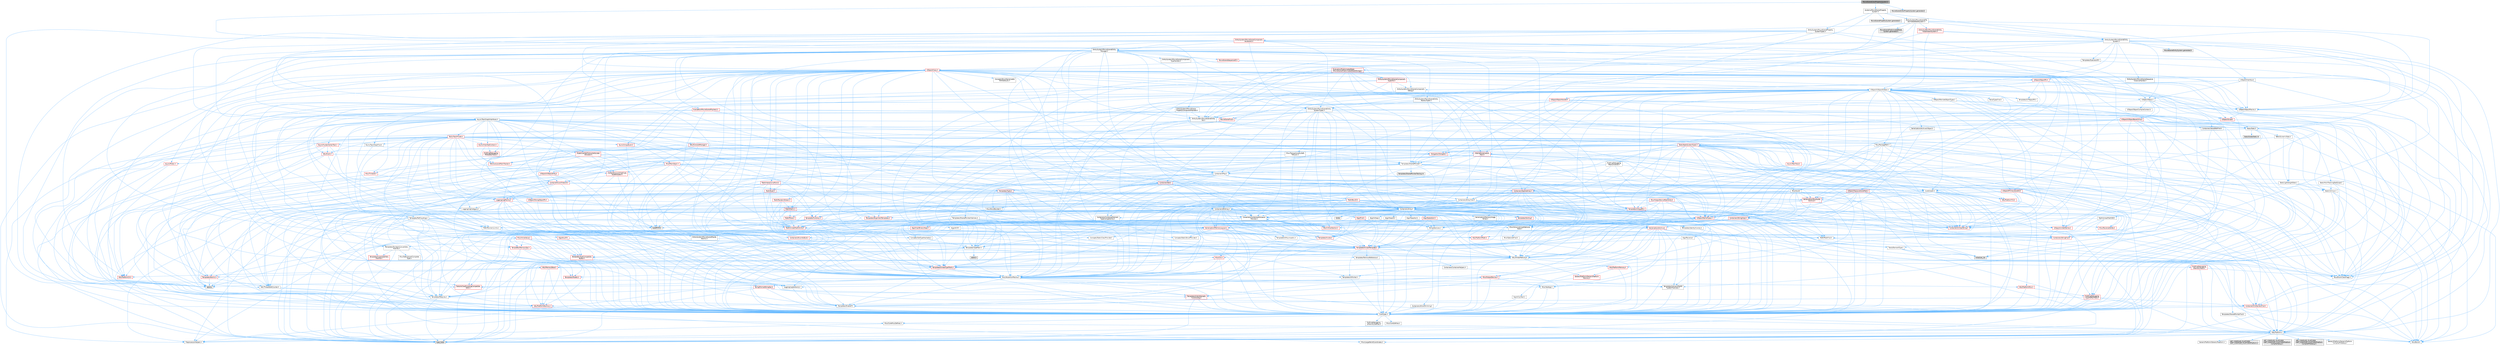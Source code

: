 digraph "MovieSceneColorPropertySystem.h"
{
 // INTERACTIVE_SVG=YES
 // LATEX_PDF_SIZE
  bgcolor="transparent";
  edge [fontname=Helvetica,fontsize=10,labelfontname=Helvetica,labelfontsize=10];
  node [fontname=Helvetica,fontsize=10,shape=box,height=0.2,width=0.4];
  Node1 [id="Node000001",label="MovieSceneColorPropertySystem.h",height=0.2,width=0.4,color="gray40", fillcolor="grey60", style="filled", fontcolor="black",tooltip=" "];
  Node1 -> Node2 [id="edge1_Node000001_Node000002",color="steelblue1",style="solid",tooltip=" "];
  Node2 [id="Node000002",label="EntitySystem/IMovieScene\lPropertyComponentHandler.h",height=0.2,width=0.4,color="grey40", fillcolor="white", style="filled",URL="$dc/d43/IMovieScenePropertyComponentHandler_8h.html",tooltip=" "];
  Node2 -> Node3 [id="edge2_Node000002_Node000003",color="steelblue1",style="solid",tooltip=" "];
  Node3 [id="Node000003",label="Templates/SharedPointer.h",height=0.2,width=0.4,color="grey40", fillcolor="white", style="filled",URL="$d2/d17/SharedPointer_8h.html",tooltip=" "];
  Node3 -> Node4 [id="edge3_Node000003_Node000004",color="steelblue1",style="solid",tooltip=" "];
  Node4 [id="Node000004",label="CoreTypes.h",height=0.2,width=0.4,color="grey40", fillcolor="white", style="filled",URL="$dc/dec/CoreTypes_8h.html",tooltip=" "];
  Node4 -> Node5 [id="edge4_Node000004_Node000005",color="steelblue1",style="solid",tooltip=" "];
  Node5 [id="Node000005",label="HAL/Platform.h",height=0.2,width=0.4,color="grey40", fillcolor="white", style="filled",URL="$d9/dd0/Platform_8h.html",tooltip=" "];
  Node5 -> Node6 [id="edge5_Node000005_Node000006",color="steelblue1",style="solid",tooltip=" "];
  Node6 [id="Node000006",label="Misc/Build.h",height=0.2,width=0.4,color="grey40", fillcolor="white", style="filled",URL="$d3/dbb/Build_8h.html",tooltip=" "];
  Node5 -> Node7 [id="edge6_Node000005_Node000007",color="steelblue1",style="solid",tooltip=" "];
  Node7 [id="Node000007",label="Misc/LargeWorldCoordinates.h",height=0.2,width=0.4,color="grey40", fillcolor="white", style="filled",URL="$d2/dcb/LargeWorldCoordinates_8h.html",tooltip=" "];
  Node5 -> Node8 [id="edge7_Node000005_Node000008",color="steelblue1",style="solid",tooltip=" "];
  Node8 [id="Node000008",label="type_traits",height=0.2,width=0.4,color="grey60", fillcolor="#E0E0E0", style="filled",tooltip=" "];
  Node5 -> Node9 [id="edge8_Node000005_Node000009",color="steelblue1",style="solid",tooltip=" "];
  Node9 [id="Node000009",label="PreprocessorHelpers.h",height=0.2,width=0.4,color="grey40", fillcolor="white", style="filled",URL="$db/ddb/PreprocessorHelpers_8h.html",tooltip=" "];
  Node5 -> Node10 [id="edge9_Node000005_Node000010",color="steelblue1",style="solid",tooltip=" "];
  Node10 [id="Node000010",label="UBT_COMPILED_PLATFORM\l/UBT_COMPILED_PLATFORMPlatform\lCompilerPreSetup.h",height=0.2,width=0.4,color="grey60", fillcolor="#E0E0E0", style="filled",tooltip=" "];
  Node5 -> Node11 [id="edge10_Node000005_Node000011",color="steelblue1",style="solid",tooltip=" "];
  Node11 [id="Node000011",label="GenericPlatform/GenericPlatform\lCompilerPreSetup.h",height=0.2,width=0.4,color="grey40", fillcolor="white", style="filled",URL="$d9/dc8/GenericPlatformCompilerPreSetup_8h.html",tooltip=" "];
  Node5 -> Node12 [id="edge11_Node000005_Node000012",color="steelblue1",style="solid",tooltip=" "];
  Node12 [id="Node000012",label="GenericPlatform/GenericPlatform.h",height=0.2,width=0.4,color="grey40", fillcolor="white", style="filled",URL="$d6/d84/GenericPlatform_8h.html",tooltip=" "];
  Node5 -> Node13 [id="edge12_Node000005_Node000013",color="steelblue1",style="solid",tooltip=" "];
  Node13 [id="Node000013",label="UBT_COMPILED_PLATFORM\l/UBT_COMPILED_PLATFORMPlatform.h",height=0.2,width=0.4,color="grey60", fillcolor="#E0E0E0", style="filled",tooltip=" "];
  Node5 -> Node14 [id="edge13_Node000005_Node000014",color="steelblue1",style="solid",tooltip=" "];
  Node14 [id="Node000014",label="UBT_COMPILED_PLATFORM\l/UBT_COMPILED_PLATFORMPlatform\lCompilerSetup.h",height=0.2,width=0.4,color="grey60", fillcolor="#E0E0E0", style="filled",tooltip=" "];
  Node4 -> Node15 [id="edge14_Node000004_Node000015",color="steelblue1",style="solid",tooltip=" "];
  Node15 [id="Node000015",label="ProfilingDebugging\l/UMemoryDefines.h",height=0.2,width=0.4,color="grey40", fillcolor="white", style="filled",URL="$d2/da2/UMemoryDefines_8h.html",tooltip=" "];
  Node4 -> Node16 [id="edge15_Node000004_Node000016",color="steelblue1",style="solid",tooltip=" "];
  Node16 [id="Node000016",label="Misc/CoreMiscDefines.h",height=0.2,width=0.4,color="grey40", fillcolor="white", style="filled",URL="$da/d38/CoreMiscDefines_8h.html",tooltip=" "];
  Node16 -> Node5 [id="edge16_Node000016_Node000005",color="steelblue1",style="solid",tooltip=" "];
  Node16 -> Node9 [id="edge17_Node000016_Node000009",color="steelblue1",style="solid",tooltip=" "];
  Node4 -> Node17 [id="edge18_Node000004_Node000017",color="steelblue1",style="solid",tooltip=" "];
  Node17 [id="Node000017",label="Misc/CoreDefines.h",height=0.2,width=0.4,color="grey40", fillcolor="white", style="filled",URL="$d3/dd2/CoreDefines_8h.html",tooltip=" "];
  Node3 -> Node18 [id="edge19_Node000003_Node000018",color="steelblue1",style="solid",tooltip=" "];
  Node18 [id="Node000018",label="Misc/IntrusiveUnsetOptional\lState.h",height=0.2,width=0.4,color="grey40", fillcolor="white", style="filled",URL="$d2/d0a/IntrusiveUnsetOptionalState_8h.html",tooltip=" "];
  Node18 -> Node19 [id="edge20_Node000018_Node000019",color="steelblue1",style="solid",tooltip=" "];
  Node19 [id="Node000019",label="Misc/OptionalFwd.h",height=0.2,width=0.4,color="grey40", fillcolor="white", style="filled",URL="$dc/d50/OptionalFwd_8h.html",tooltip=" "];
  Node3 -> Node20 [id="edge21_Node000003_Node000020",color="steelblue1",style="solid",tooltip=" "];
  Node20 [id="Node000020",label="Templates/PointerIsConvertible\lFromTo.h",height=0.2,width=0.4,color="grey40", fillcolor="white", style="filled",URL="$d6/d65/PointerIsConvertibleFromTo_8h.html",tooltip=" "];
  Node20 -> Node4 [id="edge22_Node000020_Node000004",color="steelblue1",style="solid",tooltip=" "];
  Node20 -> Node21 [id="edge23_Node000020_Node000021",color="steelblue1",style="solid",tooltip=" "];
  Node21 [id="Node000021",label="Misc/StaticAssertComplete\lType.h",height=0.2,width=0.4,color="grey40", fillcolor="white", style="filled",URL="$d5/d4e/StaticAssertCompleteType_8h.html",tooltip=" "];
  Node20 -> Node22 [id="edge24_Node000020_Node000022",color="steelblue1",style="solid",tooltip=" "];
  Node22 [id="Node000022",label="Templates/LosesQualifiers\lFromTo.h",height=0.2,width=0.4,color="red", fillcolor="#FFF0F0", style="filled",URL="$d2/db3/LosesQualifiersFromTo_8h.html",tooltip=" "];
  Node22 -> Node8 [id="edge25_Node000022_Node000008",color="steelblue1",style="solid",tooltip=" "];
  Node20 -> Node8 [id="edge26_Node000020_Node000008",color="steelblue1",style="solid",tooltip=" "];
  Node3 -> Node24 [id="edge27_Node000003_Node000024",color="steelblue1",style="solid",tooltip=" "];
  Node24 [id="Node000024",label="Misc/AssertionMacros.h",height=0.2,width=0.4,color="grey40", fillcolor="white", style="filled",URL="$d0/dfa/AssertionMacros_8h.html",tooltip=" "];
  Node24 -> Node4 [id="edge28_Node000024_Node000004",color="steelblue1",style="solid",tooltip=" "];
  Node24 -> Node5 [id="edge29_Node000024_Node000005",color="steelblue1",style="solid",tooltip=" "];
  Node24 -> Node25 [id="edge30_Node000024_Node000025",color="steelblue1",style="solid",tooltip=" "];
  Node25 [id="Node000025",label="HAL/PlatformMisc.h",height=0.2,width=0.4,color="red", fillcolor="#FFF0F0", style="filled",URL="$d0/df5/PlatformMisc_8h.html",tooltip=" "];
  Node25 -> Node4 [id="edge31_Node000025_Node000004",color="steelblue1",style="solid",tooltip=" "];
  Node25 -> Node52 [id="edge32_Node000025_Node000052",color="steelblue1",style="solid",tooltip=" "];
  Node52 [id="Node000052",label="ProfilingDebugging\l/CpuProfilerTrace.h",height=0.2,width=0.4,color="red", fillcolor="#FFF0F0", style="filled",URL="$da/dcb/CpuProfilerTrace_8h.html",tooltip=" "];
  Node52 -> Node4 [id="edge33_Node000052_Node000004",color="steelblue1",style="solid",tooltip=" "];
  Node52 -> Node32 [id="edge34_Node000052_Node000032",color="steelblue1",style="solid",tooltip=" "];
  Node32 [id="Node000032",label="Containers/ContainersFwd.h",height=0.2,width=0.4,color="red", fillcolor="#FFF0F0", style="filled",URL="$d4/d0a/ContainersFwd_8h.html",tooltip=" "];
  Node32 -> Node5 [id="edge35_Node000032_Node000005",color="steelblue1",style="solid",tooltip=" "];
  Node32 -> Node4 [id="edge36_Node000032_Node000004",color="steelblue1",style="solid",tooltip=" "];
  Node52 -> Node53 [id="edge37_Node000052_Node000053",color="steelblue1",style="solid",tooltip=" "];
  Node53 [id="Node000053",label="HAL/PlatformAtomics.h",height=0.2,width=0.4,color="red", fillcolor="#FFF0F0", style="filled",URL="$d3/d36/PlatformAtomics_8h.html",tooltip=" "];
  Node53 -> Node4 [id="edge38_Node000053_Node000004",color="steelblue1",style="solid",tooltip=" "];
  Node52 -> Node9 [id="edge39_Node000052_Node000009",color="steelblue1",style="solid",tooltip=" "];
  Node52 -> Node6 [id="edge40_Node000052_Node000006",color="steelblue1",style="solid",tooltip=" "];
  Node24 -> Node9 [id="edge41_Node000024_Node000009",color="steelblue1",style="solid",tooltip=" "];
  Node24 -> Node60 [id="edge42_Node000024_Node000060",color="steelblue1",style="solid",tooltip=" "];
  Node60 [id="Node000060",label="Templates/EnableIf.h",height=0.2,width=0.4,color="grey40", fillcolor="white", style="filled",URL="$d7/d60/EnableIf_8h.html",tooltip=" "];
  Node60 -> Node4 [id="edge43_Node000060_Node000004",color="steelblue1",style="solid",tooltip=" "];
  Node24 -> Node61 [id="edge44_Node000024_Node000061",color="steelblue1",style="solid",tooltip=" "];
  Node61 [id="Node000061",label="Templates/IsArrayOrRefOf\lTypeByPredicate.h",height=0.2,width=0.4,color="grey40", fillcolor="white", style="filled",URL="$d6/da1/IsArrayOrRefOfTypeByPredicate_8h.html",tooltip=" "];
  Node61 -> Node4 [id="edge45_Node000061_Node000004",color="steelblue1",style="solid",tooltip=" "];
  Node24 -> Node62 [id="edge46_Node000024_Node000062",color="steelblue1",style="solid",tooltip=" "];
  Node62 [id="Node000062",label="Templates/IsValidVariadic\lFunctionArg.h",height=0.2,width=0.4,color="red", fillcolor="#FFF0F0", style="filled",URL="$d0/dc8/IsValidVariadicFunctionArg_8h.html",tooltip=" "];
  Node62 -> Node4 [id="edge47_Node000062_Node000004",color="steelblue1",style="solid",tooltip=" "];
  Node62 -> Node8 [id="edge48_Node000062_Node000008",color="steelblue1",style="solid",tooltip=" "];
  Node24 -> Node64 [id="edge49_Node000024_Node000064",color="steelblue1",style="solid",tooltip=" "];
  Node64 [id="Node000064",label="Traits/IsCharEncodingCompatible\lWith.h",height=0.2,width=0.4,color="red", fillcolor="#FFF0F0", style="filled",URL="$df/dd1/IsCharEncodingCompatibleWith_8h.html",tooltip=" "];
  Node64 -> Node8 [id="edge50_Node000064_Node000008",color="steelblue1",style="solid",tooltip=" "];
  Node24 -> Node66 [id="edge51_Node000024_Node000066",color="steelblue1",style="solid",tooltip=" "];
  Node66 [id="Node000066",label="Misc/VarArgs.h",height=0.2,width=0.4,color="grey40", fillcolor="white", style="filled",URL="$d5/d6f/VarArgs_8h.html",tooltip=" "];
  Node66 -> Node4 [id="edge52_Node000066_Node000004",color="steelblue1",style="solid",tooltip=" "];
  Node24 -> Node67 [id="edge53_Node000024_Node000067",color="steelblue1",style="solid",tooltip=" "];
  Node67 [id="Node000067",label="String/FormatStringSan.h",height=0.2,width=0.4,color="red", fillcolor="#FFF0F0", style="filled",URL="$d3/d8b/FormatStringSan_8h.html",tooltip=" "];
  Node67 -> Node8 [id="edge54_Node000067_Node000008",color="steelblue1",style="solid",tooltip=" "];
  Node67 -> Node4 [id="edge55_Node000067_Node000004",color="steelblue1",style="solid",tooltip=" "];
  Node67 -> Node68 [id="edge56_Node000067_Node000068",color="steelblue1",style="solid",tooltip=" "];
  Node68 [id="Node000068",label="Templates/Requires.h",height=0.2,width=0.4,color="grey40", fillcolor="white", style="filled",URL="$dc/d96/Requires_8h.html",tooltip=" "];
  Node68 -> Node60 [id="edge57_Node000068_Node000060",color="steelblue1",style="solid",tooltip=" "];
  Node68 -> Node8 [id="edge58_Node000068_Node000008",color="steelblue1",style="solid",tooltip=" "];
  Node67 -> Node62 [id="edge59_Node000067_Node000062",color="steelblue1",style="solid",tooltip=" "];
  Node67 -> Node32 [id="edge60_Node000067_Node000032",color="steelblue1",style="solid",tooltip=" "];
  Node24 -> Node73 [id="edge61_Node000024_Node000073",color="steelblue1",style="solid",tooltip=" "];
  Node73 [id="Node000073",label="atomic",height=0.2,width=0.4,color="grey60", fillcolor="#E0E0E0", style="filled",tooltip=" "];
  Node3 -> Node74 [id="edge62_Node000003_Node000074",color="steelblue1",style="solid",tooltip=" "];
  Node74 [id="Node000074",label="HAL/UnrealMemory.h",height=0.2,width=0.4,color="grey40", fillcolor="white", style="filled",URL="$d9/d96/UnrealMemory_8h.html",tooltip=" "];
  Node74 -> Node4 [id="edge63_Node000074_Node000004",color="steelblue1",style="solid",tooltip=" "];
  Node74 -> Node75 [id="edge64_Node000074_Node000075",color="steelblue1",style="solid",tooltip=" "];
  Node75 [id="Node000075",label="GenericPlatform/GenericPlatform\lMemory.h",height=0.2,width=0.4,color="red", fillcolor="#FFF0F0", style="filled",URL="$dd/d22/GenericPlatformMemory_8h.html",tooltip=" "];
  Node75 -> Node4 [id="edge65_Node000075_Node000004",color="steelblue1",style="solid",tooltip=" "];
  Node74 -> Node78 [id="edge66_Node000074_Node000078",color="steelblue1",style="solid",tooltip=" "];
  Node78 [id="Node000078",label="HAL/MemoryBase.h",height=0.2,width=0.4,color="red", fillcolor="#FFF0F0", style="filled",URL="$d6/d9f/MemoryBase_8h.html",tooltip=" "];
  Node78 -> Node4 [id="edge67_Node000078_Node000004",color="steelblue1",style="solid",tooltip=" "];
  Node78 -> Node53 [id="edge68_Node000078_Node000053",color="steelblue1",style="solid",tooltip=" "];
  Node78 -> Node36 [id="edge69_Node000078_Node000036",color="steelblue1",style="solid",tooltip=" "];
  Node36 [id="Node000036",label="HAL/PlatformCrt.h",height=0.2,width=0.4,color="red", fillcolor="#FFF0F0", style="filled",URL="$d8/d75/PlatformCrt_8h.html",tooltip=" "];
  Node78 -> Node80 [id="edge70_Node000078_Node000080",color="steelblue1",style="solid",tooltip=" "];
  Node80 [id="Node000080",label="Misc/OutputDevice.h",height=0.2,width=0.4,color="red", fillcolor="#FFF0F0", style="filled",URL="$d7/d32/OutputDevice_8h.html",tooltip=" "];
  Node80 -> Node4 [id="edge71_Node000080_Node000004",color="steelblue1",style="solid",tooltip=" "];
  Node80 -> Node81 [id="edge72_Node000080_Node000081",color="steelblue1",style="solid",tooltip=" "];
  Node81 [id="Node000081",label="Logging/LogVerbosity.h",height=0.2,width=0.4,color="grey40", fillcolor="white", style="filled",URL="$d2/d8f/LogVerbosity_8h.html",tooltip=" "];
  Node81 -> Node4 [id="edge73_Node000081_Node000004",color="steelblue1",style="solid",tooltip=" "];
  Node80 -> Node66 [id="edge74_Node000080_Node000066",color="steelblue1",style="solid",tooltip=" "];
  Node80 -> Node61 [id="edge75_Node000080_Node000061",color="steelblue1",style="solid",tooltip=" "];
  Node80 -> Node62 [id="edge76_Node000080_Node000062",color="steelblue1",style="solid",tooltip=" "];
  Node80 -> Node64 [id="edge77_Node000080_Node000064",color="steelblue1",style="solid",tooltip=" "];
  Node78 -> Node82 [id="edge78_Node000078_Node000082",color="steelblue1",style="solid",tooltip=" "];
  Node82 [id="Node000082",label="Templates/Atomic.h",height=0.2,width=0.4,color="red", fillcolor="#FFF0F0", style="filled",URL="$d3/d91/Atomic_8h.html",tooltip=" "];
  Node82 -> Node83 [id="edge79_Node000082_Node000083",color="steelblue1",style="solid",tooltip=" "];
  Node83 [id="Node000083",label="HAL/ThreadSafeCounter.h",height=0.2,width=0.4,color="grey40", fillcolor="white", style="filled",URL="$dc/dc9/ThreadSafeCounter_8h.html",tooltip=" "];
  Node83 -> Node4 [id="edge80_Node000083_Node000004",color="steelblue1",style="solid",tooltip=" "];
  Node83 -> Node53 [id="edge81_Node000083_Node000053",color="steelblue1",style="solid",tooltip=" "];
  Node82 -> Node73 [id="edge82_Node000082_Node000073",color="steelblue1",style="solid",tooltip=" "];
  Node74 -> Node91 [id="edge83_Node000074_Node000091",color="steelblue1",style="solid",tooltip=" "];
  Node91 [id="Node000091",label="HAL/PlatformMemory.h",height=0.2,width=0.4,color="red", fillcolor="#FFF0F0", style="filled",URL="$de/d68/PlatformMemory_8h.html",tooltip=" "];
  Node91 -> Node4 [id="edge84_Node000091_Node000004",color="steelblue1",style="solid",tooltip=" "];
  Node91 -> Node75 [id="edge85_Node000091_Node000075",color="steelblue1",style="solid",tooltip=" "];
  Node74 -> Node93 [id="edge86_Node000074_Node000093",color="steelblue1",style="solid",tooltip=" "];
  Node93 [id="Node000093",label="ProfilingDebugging\l/MemoryTrace.h",height=0.2,width=0.4,color="red", fillcolor="#FFF0F0", style="filled",URL="$da/dd7/MemoryTrace_8h.html",tooltip=" "];
  Node93 -> Node5 [id="edge87_Node000093_Node000005",color="steelblue1",style="solid",tooltip=" "];
  Node93 -> Node48 [id="edge88_Node000093_Node000048",color="steelblue1",style="solid",tooltip=" "];
  Node48 [id="Node000048",label="Misc/EnumClassFlags.h",height=0.2,width=0.4,color="grey40", fillcolor="white", style="filled",URL="$d8/de7/EnumClassFlags_8h.html",tooltip=" "];
  Node74 -> Node94 [id="edge89_Node000074_Node000094",color="steelblue1",style="solid",tooltip=" "];
  Node94 [id="Node000094",label="Templates/IsPointer.h",height=0.2,width=0.4,color="grey40", fillcolor="white", style="filled",URL="$d7/d05/IsPointer_8h.html",tooltip=" "];
  Node94 -> Node4 [id="edge90_Node000094_Node000004",color="steelblue1",style="solid",tooltip=" "];
  Node3 -> Node95 [id="edge91_Node000003_Node000095",color="steelblue1",style="solid",tooltip=" "];
  Node95 [id="Node000095",label="Containers/Array.h",height=0.2,width=0.4,color="grey40", fillcolor="white", style="filled",URL="$df/dd0/Array_8h.html",tooltip=" "];
  Node95 -> Node4 [id="edge92_Node000095_Node000004",color="steelblue1",style="solid",tooltip=" "];
  Node95 -> Node24 [id="edge93_Node000095_Node000024",color="steelblue1",style="solid",tooltip=" "];
  Node95 -> Node18 [id="edge94_Node000095_Node000018",color="steelblue1",style="solid",tooltip=" "];
  Node95 -> Node96 [id="edge95_Node000095_Node000096",color="steelblue1",style="solid",tooltip=" "];
  Node96 [id="Node000096",label="Misc/ReverseIterate.h",height=0.2,width=0.4,color="red", fillcolor="#FFF0F0", style="filled",URL="$db/de3/ReverseIterate_8h.html",tooltip=" "];
  Node96 -> Node5 [id="edge96_Node000096_Node000005",color="steelblue1",style="solid",tooltip=" "];
  Node95 -> Node74 [id="edge97_Node000095_Node000074",color="steelblue1",style="solid",tooltip=" "];
  Node95 -> Node98 [id="edge98_Node000095_Node000098",color="steelblue1",style="solid",tooltip=" "];
  Node98 [id="Node000098",label="Templates/UnrealTypeTraits.h",height=0.2,width=0.4,color="red", fillcolor="#FFF0F0", style="filled",URL="$d2/d2d/UnrealTypeTraits_8h.html",tooltip=" "];
  Node98 -> Node4 [id="edge99_Node000098_Node000004",color="steelblue1",style="solid",tooltip=" "];
  Node98 -> Node94 [id="edge100_Node000098_Node000094",color="steelblue1",style="solid",tooltip=" "];
  Node98 -> Node24 [id="edge101_Node000098_Node000024",color="steelblue1",style="solid",tooltip=" "];
  Node98 -> Node60 [id="edge102_Node000098_Node000060",color="steelblue1",style="solid",tooltip=" "];
  Node98 -> Node100 [id="edge103_Node000098_Node000100",color="steelblue1",style="solid",tooltip=" "];
  Node100 [id="Node000100",label="Templates/Models.h",height=0.2,width=0.4,color="red", fillcolor="#FFF0F0", style="filled",URL="$d3/d0c/Models_8h.html",tooltip=" "];
  Node95 -> Node103 [id="edge104_Node000095_Node000103",color="steelblue1",style="solid",tooltip=" "];
  Node103 [id="Node000103",label="Templates/UnrealTemplate.h",height=0.2,width=0.4,color="red", fillcolor="#FFF0F0", style="filled",URL="$d4/d24/UnrealTemplate_8h.html",tooltip=" "];
  Node103 -> Node4 [id="edge105_Node000103_Node000004",color="steelblue1",style="solid",tooltip=" "];
  Node103 -> Node94 [id="edge106_Node000103_Node000094",color="steelblue1",style="solid",tooltip=" "];
  Node103 -> Node74 [id="edge107_Node000103_Node000074",color="steelblue1",style="solid",tooltip=" "];
  Node103 -> Node98 [id="edge108_Node000103_Node000098",color="steelblue1",style="solid",tooltip=" "];
  Node103 -> Node105 [id="edge109_Node000103_Node000105",color="steelblue1",style="solid",tooltip=" "];
  Node105 [id="Node000105",label="Templates/RemoveReference.h",height=0.2,width=0.4,color="grey40", fillcolor="white", style="filled",URL="$da/dbe/RemoveReference_8h.html",tooltip=" "];
  Node105 -> Node4 [id="edge110_Node000105_Node000004",color="steelblue1",style="solid",tooltip=" "];
  Node103 -> Node68 [id="edge111_Node000103_Node000068",color="steelblue1",style="solid",tooltip=" "];
  Node103 -> Node106 [id="edge112_Node000103_Node000106",color="steelblue1",style="solid",tooltip=" "];
  Node106 [id="Node000106",label="Templates/TypeCompatible\lBytes.h",height=0.2,width=0.4,color="red", fillcolor="#FFF0F0", style="filled",URL="$df/d0a/TypeCompatibleBytes_8h.html",tooltip=" "];
  Node106 -> Node4 [id="edge113_Node000106_Node000004",color="steelblue1",style="solid",tooltip=" "];
  Node106 -> Node8 [id="edge114_Node000106_Node000008",color="steelblue1",style="solid",tooltip=" "];
  Node103 -> Node8 [id="edge115_Node000103_Node000008",color="steelblue1",style="solid",tooltip=" "];
  Node95 -> Node108 [id="edge116_Node000095_Node000108",color="steelblue1",style="solid",tooltip=" "];
  Node108 [id="Node000108",label="Containers/AllowShrinking.h",height=0.2,width=0.4,color="grey40", fillcolor="white", style="filled",URL="$d7/d1a/AllowShrinking_8h.html",tooltip=" "];
  Node108 -> Node4 [id="edge117_Node000108_Node000004",color="steelblue1",style="solid",tooltip=" "];
  Node95 -> Node109 [id="edge118_Node000095_Node000109",color="steelblue1",style="solid",tooltip=" "];
  Node109 [id="Node000109",label="Containers/ContainerAllocation\lPolicies.h",height=0.2,width=0.4,color="grey40", fillcolor="white", style="filled",URL="$d7/dff/ContainerAllocationPolicies_8h.html",tooltip=" "];
  Node109 -> Node4 [id="edge119_Node000109_Node000004",color="steelblue1",style="solid",tooltip=" "];
  Node109 -> Node110 [id="edge120_Node000109_Node000110",color="steelblue1",style="solid",tooltip=" "];
  Node110 [id="Node000110",label="Containers/ContainerHelpers.h",height=0.2,width=0.4,color="grey40", fillcolor="white", style="filled",URL="$d7/d33/ContainerHelpers_8h.html",tooltip=" "];
  Node110 -> Node4 [id="edge121_Node000110_Node000004",color="steelblue1",style="solid",tooltip=" "];
  Node109 -> Node109 [id="edge122_Node000109_Node000109",color="steelblue1",style="solid",tooltip=" "];
  Node109 -> Node111 [id="edge123_Node000109_Node000111",color="steelblue1",style="solid",tooltip=" "];
  Node111 [id="Node000111",label="HAL/PlatformMath.h",height=0.2,width=0.4,color="red", fillcolor="#FFF0F0", style="filled",URL="$dc/d53/PlatformMath_8h.html",tooltip=" "];
  Node111 -> Node4 [id="edge124_Node000111_Node000004",color="steelblue1",style="solid",tooltip=" "];
  Node109 -> Node74 [id="edge125_Node000109_Node000074",color="steelblue1",style="solid",tooltip=" "];
  Node109 -> Node46 [id="edge126_Node000109_Node000046",color="steelblue1",style="solid",tooltip=" "];
  Node46 [id="Node000046",label="Math/NumericLimits.h",height=0.2,width=0.4,color="grey40", fillcolor="white", style="filled",URL="$df/d1b/NumericLimits_8h.html",tooltip=" "];
  Node46 -> Node4 [id="edge127_Node000046_Node000004",color="steelblue1",style="solid",tooltip=" "];
  Node109 -> Node24 [id="edge128_Node000109_Node000024",color="steelblue1",style="solid",tooltip=" "];
  Node109 -> Node119 [id="edge129_Node000109_Node000119",color="steelblue1",style="solid",tooltip=" "];
  Node119 [id="Node000119",label="Templates/IsPolymorphic.h",height=0.2,width=0.4,color="grey40", fillcolor="white", style="filled",URL="$dc/d20/IsPolymorphic_8h.html",tooltip=" "];
  Node109 -> Node120 [id="edge130_Node000109_Node000120",color="steelblue1",style="solid",tooltip=" "];
  Node120 [id="Node000120",label="Templates/MemoryOps.h",height=0.2,width=0.4,color="red", fillcolor="#FFF0F0", style="filled",URL="$db/dea/MemoryOps_8h.html",tooltip=" "];
  Node120 -> Node4 [id="edge131_Node000120_Node000004",color="steelblue1",style="solid",tooltip=" "];
  Node120 -> Node74 [id="edge132_Node000120_Node000074",color="steelblue1",style="solid",tooltip=" "];
  Node120 -> Node68 [id="edge133_Node000120_Node000068",color="steelblue1",style="solid",tooltip=" "];
  Node120 -> Node98 [id="edge134_Node000120_Node000098",color="steelblue1",style="solid",tooltip=" "];
  Node120 -> Node8 [id="edge135_Node000120_Node000008",color="steelblue1",style="solid",tooltip=" "];
  Node109 -> Node106 [id="edge136_Node000109_Node000106",color="steelblue1",style="solid",tooltip=" "];
  Node109 -> Node8 [id="edge137_Node000109_Node000008",color="steelblue1",style="solid",tooltip=" "];
  Node95 -> Node121 [id="edge138_Node000095_Node000121",color="steelblue1",style="solid",tooltip=" "];
  Node121 [id="Node000121",label="Containers/ContainerElement\lTypeCompatibility.h",height=0.2,width=0.4,color="grey40", fillcolor="white", style="filled",URL="$df/ddf/ContainerElementTypeCompatibility_8h.html",tooltip=" "];
  Node121 -> Node4 [id="edge139_Node000121_Node000004",color="steelblue1",style="solid",tooltip=" "];
  Node121 -> Node98 [id="edge140_Node000121_Node000098",color="steelblue1",style="solid",tooltip=" "];
  Node95 -> Node122 [id="edge141_Node000095_Node000122",color="steelblue1",style="solid",tooltip=" "];
  Node122 [id="Node000122",label="Serialization/Archive.h",height=0.2,width=0.4,color="red", fillcolor="#FFF0F0", style="filled",URL="$d7/d3b/Archive_8h.html",tooltip=" "];
  Node122 -> Node4 [id="edge142_Node000122_Node000004",color="steelblue1",style="solid",tooltip=" "];
  Node122 -> Node33 [id="edge143_Node000122_Node000033",color="steelblue1",style="solid",tooltip=" "];
  Node33 [id="Node000033",label="Math/MathFwd.h",height=0.2,width=0.4,color="grey40", fillcolor="white", style="filled",URL="$d2/d10/MathFwd_8h.html",tooltip=" "];
  Node33 -> Node5 [id="edge144_Node000033_Node000005",color="steelblue1",style="solid",tooltip=" "];
  Node122 -> Node24 [id="edge145_Node000122_Node000024",color="steelblue1",style="solid",tooltip=" "];
  Node122 -> Node6 [id="edge146_Node000122_Node000006",color="steelblue1",style="solid",tooltip=" "];
  Node122 -> Node66 [id="edge147_Node000122_Node000066",color="steelblue1",style="solid",tooltip=" "];
  Node122 -> Node60 [id="edge148_Node000122_Node000060",color="steelblue1",style="solid",tooltip=" "];
  Node122 -> Node61 [id="edge149_Node000122_Node000061",color="steelblue1",style="solid",tooltip=" "];
  Node122 -> Node62 [id="edge150_Node000122_Node000062",color="steelblue1",style="solid",tooltip=" "];
  Node122 -> Node103 [id="edge151_Node000122_Node000103",color="steelblue1",style="solid",tooltip=" "];
  Node122 -> Node64 [id="edge152_Node000122_Node000064",color="steelblue1",style="solid",tooltip=" "];
  Node95 -> Node132 [id="edge153_Node000095_Node000132",color="steelblue1",style="solid",tooltip=" "];
  Node132 [id="Node000132",label="Serialization/MemoryImage\lWriter.h",height=0.2,width=0.4,color="grey40", fillcolor="white", style="filled",URL="$d0/d08/MemoryImageWriter_8h.html",tooltip=" "];
  Node132 -> Node4 [id="edge154_Node000132_Node000004",color="steelblue1",style="solid",tooltip=" "];
  Node132 -> Node133 [id="edge155_Node000132_Node000133",color="steelblue1",style="solid",tooltip=" "];
  Node133 [id="Node000133",label="Serialization/MemoryLayout.h",height=0.2,width=0.4,color="red", fillcolor="#FFF0F0", style="filled",URL="$d7/d66/MemoryLayout_8h.html",tooltip=" "];
  Node133 -> Node134 [id="edge156_Node000133_Node000134",color="steelblue1",style="solid",tooltip=" "];
  Node134 [id="Node000134",label="Concepts/StaticClassProvider.h",height=0.2,width=0.4,color="grey40", fillcolor="white", style="filled",URL="$dd/d83/StaticClassProvider_8h.html",tooltip=" "];
  Node133 -> Node135 [id="edge157_Node000133_Node000135",color="steelblue1",style="solid",tooltip=" "];
  Node135 [id="Node000135",label="Concepts/StaticStructProvider.h",height=0.2,width=0.4,color="grey40", fillcolor="white", style="filled",URL="$d5/d77/StaticStructProvider_8h.html",tooltip=" "];
  Node133 -> Node136 [id="edge158_Node000133_Node000136",color="steelblue1",style="solid",tooltip=" "];
  Node136 [id="Node000136",label="Containers/EnumAsByte.h",height=0.2,width=0.4,color="red", fillcolor="#FFF0F0", style="filled",URL="$d6/d9a/EnumAsByte_8h.html",tooltip=" "];
  Node136 -> Node4 [id="edge159_Node000136_Node000004",color="steelblue1",style="solid",tooltip=" "];
  Node136 -> Node137 [id="edge160_Node000136_Node000137",color="steelblue1",style="solid",tooltip=" "];
  Node137 [id="Node000137",label="Templates/TypeHash.h",height=0.2,width=0.4,color="grey40", fillcolor="white", style="filled",URL="$d1/d62/TypeHash_8h.html",tooltip=" "];
  Node137 -> Node4 [id="edge161_Node000137_Node000004",color="steelblue1",style="solid",tooltip=" "];
  Node137 -> Node68 [id="edge162_Node000137_Node000068",color="steelblue1",style="solid",tooltip=" "];
  Node137 -> Node138 [id="edge163_Node000137_Node000138",color="steelblue1",style="solid",tooltip=" "];
  Node138 [id="Node000138",label="Misc/Crc.h",height=0.2,width=0.4,color="red", fillcolor="#FFF0F0", style="filled",URL="$d4/dd2/Crc_8h.html",tooltip=" "];
  Node138 -> Node4 [id="edge164_Node000138_Node000004",color="steelblue1",style="solid",tooltip=" "];
  Node138 -> Node24 [id="edge165_Node000138_Node000024",color="steelblue1",style="solid",tooltip=" "];
  Node138 -> Node98 [id="edge166_Node000138_Node000098",color="steelblue1",style="solid",tooltip=" "];
  Node137 -> Node143 [id="edge167_Node000137_Node000143",color="steelblue1",style="solid",tooltip=" "];
  Node143 [id="Node000143",label="stdint.h",height=0.2,width=0.4,color="grey60", fillcolor="#E0E0E0", style="filled",tooltip=" "];
  Node137 -> Node8 [id="edge168_Node000137_Node000008",color="steelblue1",style="solid",tooltip=" "];
  Node133 -> Node27 [id="edge169_Node000133_Node000027",color="steelblue1",style="solid",tooltip=" "];
  Node27 [id="Node000027",label="Containers/StringFwd.h",height=0.2,width=0.4,color="red", fillcolor="#FFF0F0", style="filled",URL="$df/d37/StringFwd_8h.html",tooltip=" "];
  Node27 -> Node4 [id="edge170_Node000027_Node000004",color="steelblue1",style="solid",tooltip=" "];
  Node27 -> Node28 [id="edge171_Node000027_Node000028",color="steelblue1",style="solid",tooltip=" "];
  Node28 [id="Node000028",label="Traits/ElementType.h",height=0.2,width=0.4,color="grey40", fillcolor="white", style="filled",URL="$d5/d4f/ElementType_8h.html",tooltip=" "];
  Node28 -> Node5 [id="edge172_Node000028_Node000005",color="steelblue1",style="solid",tooltip=" "];
  Node28 -> Node29 [id="edge173_Node000028_Node000029",color="steelblue1",style="solid",tooltip=" "];
  Node29 [id="Node000029",label="initializer_list",height=0.2,width=0.4,color="grey60", fillcolor="#E0E0E0", style="filled",tooltip=" "];
  Node28 -> Node8 [id="edge174_Node000028_Node000008",color="steelblue1",style="solid",tooltip=" "];
  Node133 -> Node74 [id="edge175_Node000133_Node000074",color="steelblue1",style="solid",tooltip=" "];
  Node133 -> Node60 [id="edge176_Node000133_Node000060",color="steelblue1",style="solid",tooltip=" "];
  Node133 -> Node119 [id="edge177_Node000133_Node000119",color="steelblue1",style="solid",tooltip=" "];
  Node133 -> Node100 [id="edge178_Node000133_Node000100",color="steelblue1",style="solid",tooltip=" "];
  Node133 -> Node103 [id="edge179_Node000133_Node000103",color="steelblue1",style="solid",tooltip=" "];
  Node95 -> Node146 [id="edge180_Node000095_Node000146",color="steelblue1",style="solid",tooltip=" "];
  Node146 [id="Node000146",label="Algo/Heapify.h",height=0.2,width=0.4,color="grey40", fillcolor="white", style="filled",URL="$d0/d2a/Heapify_8h.html",tooltip=" "];
  Node146 -> Node147 [id="edge181_Node000146_Node000147",color="steelblue1",style="solid",tooltip=" "];
  Node147 [id="Node000147",label="Algo/Impl/BinaryHeap.h",height=0.2,width=0.4,color="red", fillcolor="#FFF0F0", style="filled",URL="$d7/da3/Algo_2Impl_2BinaryHeap_8h.html",tooltip=" "];
  Node147 -> Node148 [id="edge182_Node000147_Node000148",color="steelblue1",style="solid",tooltip=" "];
  Node148 [id="Node000148",label="Templates/Invoke.h",height=0.2,width=0.4,color="red", fillcolor="#FFF0F0", style="filled",URL="$d7/deb/Invoke_8h.html",tooltip=" "];
  Node148 -> Node4 [id="edge183_Node000148_Node000004",color="steelblue1",style="solid",tooltip=" "];
  Node148 -> Node103 [id="edge184_Node000148_Node000103",color="steelblue1",style="solid",tooltip=" "];
  Node148 -> Node8 [id="edge185_Node000148_Node000008",color="steelblue1",style="solid",tooltip=" "];
  Node147 -> Node8 [id="edge186_Node000147_Node000008",color="steelblue1",style="solid",tooltip=" "];
  Node146 -> Node152 [id="edge187_Node000146_Node000152",color="steelblue1",style="solid",tooltip=" "];
  Node152 [id="Node000152",label="Templates/IdentityFunctor.h",height=0.2,width=0.4,color="grey40", fillcolor="white", style="filled",URL="$d7/d2e/IdentityFunctor_8h.html",tooltip=" "];
  Node152 -> Node5 [id="edge188_Node000152_Node000005",color="steelblue1",style="solid",tooltip=" "];
  Node146 -> Node148 [id="edge189_Node000146_Node000148",color="steelblue1",style="solid",tooltip=" "];
  Node146 -> Node153 [id="edge190_Node000146_Node000153",color="steelblue1",style="solid",tooltip=" "];
  Node153 [id="Node000153",label="Templates/Less.h",height=0.2,width=0.4,color="grey40", fillcolor="white", style="filled",URL="$de/dc8/Less_8h.html",tooltip=" "];
  Node153 -> Node4 [id="edge191_Node000153_Node000004",color="steelblue1",style="solid",tooltip=" "];
  Node153 -> Node103 [id="edge192_Node000153_Node000103",color="steelblue1",style="solid",tooltip=" "];
  Node146 -> Node103 [id="edge193_Node000146_Node000103",color="steelblue1",style="solid",tooltip=" "];
  Node95 -> Node154 [id="edge194_Node000095_Node000154",color="steelblue1",style="solid",tooltip=" "];
  Node154 [id="Node000154",label="Algo/HeapSort.h",height=0.2,width=0.4,color="grey40", fillcolor="white", style="filled",URL="$d3/d92/HeapSort_8h.html",tooltip=" "];
  Node154 -> Node147 [id="edge195_Node000154_Node000147",color="steelblue1",style="solid",tooltip=" "];
  Node154 -> Node152 [id="edge196_Node000154_Node000152",color="steelblue1",style="solid",tooltip=" "];
  Node154 -> Node153 [id="edge197_Node000154_Node000153",color="steelblue1",style="solid",tooltip=" "];
  Node154 -> Node103 [id="edge198_Node000154_Node000103",color="steelblue1",style="solid",tooltip=" "];
  Node95 -> Node155 [id="edge199_Node000095_Node000155",color="steelblue1",style="solid",tooltip=" "];
  Node155 [id="Node000155",label="Algo/IsHeap.h",height=0.2,width=0.4,color="grey40", fillcolor="white", style="filled",URL="$de/d32/IsHeap_8h.html",tooltip=" "];
  Node155 -> Node147 [id="edge200_Node000155_Node000147",color="steelblue1",style="solid",tooltip=" "];
  Node155 -> Node152 [id="edge201_Node000155_Node000152",color="steelblue1",style="solid",tooltip=" "];
  Node155 -> Node148 [id="edge202_Node000155_Node000148",color="steelblue1",style="solid",tooltip=" "];
  Node155 -> Node153 [id="edge203_Node000155_Node000153",color="steelblue1",style="solid",tooltip=" "];
  Node155 -> Node103 [id="edge204_Node000155_Node000103",color="steelblue1",style="solid",tooltip=" "];
  Node95 -> Node147 [id="edge205_Node000095_Node000147",color="steelblue1",style="solid",tooltip=" "];
  Node95 -> Node156 [id="edge206_Node000095_Node000156",color="steelblue1",style="solid",tooltip=" "];
  Node156 [id="Node000156",label="Algo/StableSort.h",height=0.2,width=0.4,color="red", fillcolor="#FFF0F0", style="filled",URL="$d7/d3c/StableSort_8h.html",tooltip=" "];
  Node156 -> Node152 [id="edge207_Node000156_Node000152",color="steelblue1",style="solid",tooltip=" "];
  Node156 -> Node148 [id="edge208_Node000156_Node000148",color="steelblue1",style="solid",tooltip=" "];
  Node156 -> Node153 [id="edge209_Node000156_Node000153",color="steelblue1",style="solid",tooltip=" "];
  Node156 -> Node103 [id="edge210_Node000156_Node000103",color="steelblue1",style="solid",tooltip=" "];
  Node95 -> Node159 [id="edge211_Node000095_Node000159",color="steelblue1",style="solid",tooltip=" "];
  Node159 [id="Node000159",label="Concepts/GetTypeHashable.h",height=0.2,width=0.4,color="grey40", fillcolor="white", style="filled",URL="$d3/da2/GetTypeHashable_8h.html",tooltip=" "];
  Node159 -> Node4 [id="edge212_Node000159_Node000004",color="steelblue1",style="solid",tooltip=" "];
  Node159 -> Node137 [id="edge213_Node000159_Node000137",color="steelblue1",style="solid",tooltip=" "];
  Node95 -> Node152 [id="edge214_Node000095_Node000152",color="steelblue1",style="solid",tooltip=" "];
  Node95 -> Node148 [id="edge215_Node000095_Node000148",color="steelblue1",style="solid",tooltip=" "];
  Node95 -> Node153 [id="edge216_Node000095_Node000153",color="steelblue1",style="solid",tooltip=" "];
  Node95 -> Node22 [id="edge217_Node000095_Node000022",color="steelblue1",style="solid",tooltip=" "];
  Node95 -> Node68 [id="edge218_Node000095_Node000068",color="steelblue1",style="solid",tooltip=" "];
  Node95 -> Node160 [id="edge219_Node000095_Node000160",color="steelblue1",style="solid",tooltip=" "];
  Node160 [id="Node000160",label="Templates/Sorting.h",height=0.2,width=0.4,color="red", fillcolor="#FFF0F0", style="filled",URL="$d3/d9e/Sorting_8h.html",tooltip=" "];
  Node160 -> Node4 [id="edge220_Node000160_Node000004",color="steelblue1",style="solid",tooltip=" "];
  Node160 -> Node111 [id="edge221_Node000160_Node000111",color="steelblue1",style="solid",tooltip=" "];
  Node160 -> Node153 [id="edge222_Node000160_Node000153",color="steelblue1",style="solid",tooltip=" "];
  Node95 -> Node164 [id="edge223_Node000095_Node000164",color="steelblue1",style="solid",tooltip=" "];
  Node164 [id="Node000164",label="Templates/AlignmentTemplates.h",height=0.2,width=0.4,color="red", fillcolor="#FFF0F0", style="filled",URL="$dd/d32/AlignmentTemplates_8h.html",tooltip=" "];
  Node164 -> Node4 [id="edge224_Node000164_Node000004",color="steelblue1",style="solid",tooltip=" "];
  Node164 -> Node94 [id="edge225_Node000164_Node000094",color="steelblue1",style="solid",tooltip=" "];
  Node95 -> Node28 [id="edge226_Node000095_Node000028",color="steelblue1",style="solid",tooltip=" "];
  Node95 -> Node117 [id="edge227_Node000095_Node000117",color="steelblue1",style="solid",tooltip=" "];
  Node117 [id="Node000117",label="limits",height=0.2,width=0.4,color="grey60", fillcolor="#E0E0E0", style="filled",tooltip=" "];
  Node95 -> Node8 [id="edge228_Node000095_Node000008",color="steelblue1",style="solid",tooltip=" "];
  Node3 -> Node165 [id="edge229_Node000003_Node000165",color="steelblue1",style="solid",tooltip=" "];
  Node165 [id="Node000165",label="Containers/Map.h",height=0.2,width=0.4,color="grey40", fillcolor="white", style="filled",URL="$df/d79/Map_8h.html",tooltip=" "];
  Node165 -> Node4 [id="edge230_Node000165_Node000004",color="steelblue1",style="solid",tooltip=" "];
  Node165 -> Node166 [id="edge231_Node000165_Node000166",color="steelblue1",style="solid",tooltip=" "];
  Node166 [id="Node000166",label="Algo/Reverse.h",height=0.2,width=0.4,color="grey40", fillcolor="white", style="filled",URL="$d5/d93/Reverse_8h.html",tooltip=" "];
  Node166 -> Node4 [id="edge232_Node000166_Node000004",color="steelblue1",style="solid",tooltip=" "];
  Node166 -> Node103 [id="edge233_Node000166_Node000103",color="steelblue1",style="solid",tooltip=" "];
  Node165 -> Node121 [id="edge234_Node000165_Node000121",color="steelblue1",style="solid",tooltip=" "];
  Node165 -> Node167 [id="edge235_Node000165_Node000167",color="steelblue1",style="solid",tooltip=" "];
  Node167 [id="Node000167",label="Containers/Set.h",height=0.2,width=0.4,color="red", fillcolor="#FFF0F0", style="filled",URL="$d4/d45/Set_8h.html",tooltip=" "];
  Node167 -> Node109 [id="edge236_Node000167_Node000109",color="steelblue1",style="solid",tooltip=" "];
  Node167 -> Node121 [id="edge237_Node000167_Node000121",color="steelblue1",style="solid",tooltip=" "];
  Node167 -> Node169 [id="edge238_Node000167_Node000169",color="steelblue1",style="solid",tooltip=" "];
  Node169 [id="Node000169",label="Containers/SparseArray.h",height=0.2,width=0.4,color="red", fillcolor="#FFF0F0", style="filled",URL="$d5/dbf/SparseArray_8h.html",tooltip=" "];
  Node169 -> Node4 [id="edge239_Node000169_Node000004",color="steelblue1",style="solid",tooltip=" "];
  Node169 -> Node24 [id="edge240_Node000169_Node000024",color="steelblue1",style="solid",tooltip=" "];
  Node169 -> Node74 [id="edge241_Node000169_Node000074",color="steelblue1",style="solid",tooltip=" "];
  Node169 -> Node98 [id="edge242_Node000169_Node000098",color="steelblue1",style="solid",tooltip=" "];
  Node169 -> Node103 [id="edge243_Node000169_Node000103",color="steelblue1",style="solid",tooltip=" "];
  Node169 -> Node109 [id="edge244_Node000169_Node000109",color="steelblue1",style="solid",tooltip=" "];
  Node169 -> Node153 [id="edge245_Node000169_Node000153",color="steelblue1",style="solid",tooltip=" "];
  Node169 -> Node95 [id="edge246_Node000169_Node000095",color="steelblue1",style="solid",tooltip=" "];
  Node169 -> Node163 [id="edge247_Node000169_Node000163",color="steelblue1",style="solid",tooltip=" "];
  Node163 [id="Node000163",label="Math/UnrealMathUtility.h",height=0.2,width=0.4,color="red", fillcolor="#FFF0F0", style="filled",URL="$db/db8/UnrealMathUtility_8h.html",tooltip=" "];
  Node163 -> Node4 [id="edge248_Node000163_Node000004",color="steelblue1",style="solid",tooltip=" "];
  Node163 -> Node24 [id="edge249_Node000163_Node000024",color="steelblue1",style="solid",tooltip=" "];
  Node163 -> Node111 [id="edge250_Node000163_Node000111",color="steelblue1",style="solid",tooltip=" "];
  Node163 -> Node33 [id="edge251_Node000163_Node000033",color="steelblue1",style="solid",tooltip=" "];
  Node163 -> Node68 [id="edge252_Node000163_Node000068",color="steelblue1",style="solid",tooltip=" "];
  Node169 -> Node171 [id="edge253_Node000169_Node000171",color="steelblue1",style="solid",tooltip=" "];
  Node171 [id="Node000171",label="Containers/BitArray.h",height=0.2,width=0.4,color="grey40", fillcolor="white", style="filled",URL="$d1/de4/BitArray_8h.html",tooltip=" "];
  Node171 -> Node109 [id="edge254_Node000171_Node000109",color="steelblue1",style="solid",tooltip=" "];
  Node171 -> Node4 [id="edge255_Node000171_Node000004",color="steelblue1",style="solid",tooltip=" "];
  Node171 -> Node53 [id="edge256_Node000171_Node000053",color="steelblue1",style="solid",tooltip=" "];
  Node171 -> Node74 [id="edge257_Node000171_Node000074",color="steelblue1",style="solid",tooltip=" "];
  Node171 -> Node163 [id="edge258_Node000171_Node000163",color="steelblue1",style="solid",tooltip=" "];
  Node171 -> Node24 [id="edge259_Node000171_Node000024",color="steelblue1",style="solid",tooltip=" "];
  Node171 -> Node48 [id="edge260_Node000171_Node000048",color="steelblue1",style="solid",tooltip=" "];
  Node171 -> Node122 [id="edge261_Node000171_Node000122",color="steelblue1",style="solid",tooltip=" "];
  Node171 -> Node132 [id="edge262_Node000171_Node000132",color="steelblue1",style="solid",tooltip=" "];
  Node171 -> Node133 [id="edge263_Node000171_Node000133",color="steelblue1",style="solid",tooltip=" "];
  Node171 -> Node60 [id="edge264_Node000171_Node000060",color="steelblue1",style="solid",tooltip=" "];
  Node171 -> Node148 [id="edge265_Node000171_Node000148",color="steelblue1",style="solid",tooltip=" "];
  Node171 -> Node103 [id="edge266_Node000171_Node000103",color="steelblue1",style="solid",tooltip=" "];
  Node171 -> Node98 [id="edge267_Node000171_Node000098",color="steelblue1",style="solid",tooltip=" "];
  Node169 -> Node172 [id="edge268_Node000169_Node000172",color="steelblue1",style="solid",tooltip=" "];
  Node172 [id="Node000172",label="Serialization/Structured\lArchive.h",height=0.2,width=0.4,color="red", fillcolor="#FFF0F0", style="filled",URL="$d9/d1e/StructuredArchive_8h.html",tooltip=" "];
  Node172 -> Node95 [id="edge269_Node000172_Node000095",color="steelblue1",style="solid",tooltip=" "];
  Node172 -> Node109 [id="edge270_Node000172_Node000109",color="steelblue1",style="solid",tooltip=" "];
  Node172 -> Node4 [id="edge271_Node000172_Node000004",color="steelblue1",style="solid",tooltip=" "];
  Node172 -> Node6 [id="edge272_Node000172_Node000006",color="steelblue1",style="solid",tooltip=" "];
  Node172 -> Node122 [id="edge273_Node000172_Node000122",color="steelblue1",style="solid",tooltip=" "];
  Node169 -> Node132 [id="edge274_Node000169_Node000132",color="steelblue1",style="solid",tooltip=" "];
  Node169 -> Node188 [id="edge275_Node000169_Node000188",color="steelblue1",style="solid",tooltip=" "];
  Node188 [id="Node000188",label="Containers/UnrealString.h",height=0.2,width=0.4,color="red", fillcolor="#FFF0F0", style="filled",URL="$d5/dba/UnrealString_8h.html",tooltip=" "];
  Node169 -> Node18 [id="edge276_Node000169_Node000018",color="steelblue1",style="solid",tooltip=" "];
  Node167 -> Node32 [id="edge277_Node000167_Node000032",color="steelblue1",style="solid",tooltip=" "];
  Node167 -> Node163 [id="edge278_Node000167_Node000163",color="steelblue1",style="solid",tooltip=" "];
  Node167 -> Node24 [id="edge279_Node000167_Node000024",color="steelblue1",style="solid",tooltip=" "];
  Node167 -> Node192 [id="edge280_Node000167_Node000192",color="steelblue1",style="solid",tooltip=" "];
  Node192 [id="Node000192",label="Misc/StructBuilder.h",height=0.2,width=0.4,color="grey40", fillcolor="white", style="filled",URL="$d9/db3/StructBuilder_8h.html",tooltip=" "];
  Node192 -> Node4 [id="edge281_Node000192_Node000004",color="steelblue1",style="solid",tooltip=" "];
  Node192 -> Node163 [id="edge282_Node000192_Node000163",color="steelblue1",style="solid",tooltip=" "];
  Node192 -> Node164 [id="edge283_Node000192_Node000164",color="steelblue1",style="solid",tooltip=" "];
  Node167 -> Node132 [id="edge284_Node000167_Node000132",color="steelblue1",style="solid",tooltip=" "];
  Node167 -> Node172 [id="edge285_Node000167_Node000172",color="steelblue1",style="solid",tooltip=" "];
  Node167 -> Node193 [id="edge286_Node000167_Node000193",color="steelblue1",style="solid",tooltip=" "];
  Node193 [id="Node000193",label="Templates/Function.h",height=0.2,width=0.4,color="red", fillcolor="#FFF0F0", style="filled",URL="$df/df5/Function_8h.html",tooltip=" "];
  Node193 -> Node4 [id="edge287_Node000193_Node000004",color="steelblue1",style="solid",tooltip=" "];
  Node193 -> Node24 [id="edge288_Node000193_Node000024",color="steelblue1",style="solid",tooltip=" "];
  Node193 -> Node18 [id="edge289_Node000193_Node000018",color="steelblue1",style="solid",tooltip=" "];
  Node193 -> Node74 [id="edge290_Node000193_Node000074",color="steelblue1",style="solid",tooltip=" "];
  Node193 -> Node98 [id="edge291_Node000193_Node000098",color="steelblue1",style="solid",tooltip=" "];
  Node193 -> Node148 [id="edge292_Node000193_Node000148",color="steelblue1",style="solid",tooltip=" "];
  Node193 -> Node103 [id="edge293_Node000193_Node000103",color="steelblue1",style="solid",tooltip=" "];
  Node193 -> Node68 [id="edge294_Node000193_Node000068",color="steelblue1",style="solid",tooltip=" "];
  Node193 -> Node163 [id="edge295_Node000193_Node000163",color="steelblue1",style="solid",tooltip=" "];
  Node193 -> Node8 [id="edge296_Node000193_Node000008",color="steelblue1",style="solid",tooltip=" "];
  Node167 -> Node160 [id="edge297_Node000167_Node000160",color="steelblue1",style="solid",tooltip=" "];
  Node167 -> Node137 [id="edge298_Node000167_Node000137",color="steelblue1",style="solid",tooltip=" "];
  Node167 -> Node103 [id="edge299_Node000167_Node000103",color="steelblue1",style="solid",tooltip=" "];
  Node167 -> Node29 [id="edge300_Node000167_Node000029",color="steelblue1",style="solid",tooltip=" "];
  Node167 -> Node8 [id="edge301_Node000167_Node000008",color="steelblue1",style="solid",tooltip=" "];
  Node165 -> Node188 [id="edge302_Node000165_Node000188",color="steelblue1",style="solid",tooltip=" "];
  Node165 -> Node24 [id="edge303_Node000165_Node000024",color="steelblue1",style="solid",tooltip=" "];
  Node165 -> Node192 [id="edge304_Node000165_Node000192",color="steelblue1",style="solid",tooltip=" "];
  Node165 -> Node193 [id="edge305_Node000165_Node000193",color="steelblue1",style="solid",tooltip=" "];
  Node165 -> Node160 [id="edge306_Node000165_Node000160",color="steelblue1",style="solid",tooltip=" "];
  Node165 -> Node196 [id="edge307_Node000165_Node000196",color="steelblue1",style="solid",tooltip=" "];
  Node196 [id="Node000196",label="Templates/Tuple.h",height=0.2,width=0.4,color="red", fillcolor="#FFF0F0", style="filled",URL="$d2/d4f/Tuple_8h.html",tooltip=" "];
  Node196 -> Node4 [id="edge308_Node000196_Node000004",color="steelblue1",style="solid",tooltip=" "];
  Node196 -> Node103 [id="edge309_Node000196_Node000103",color="steelblue1",style="solid",tooltip=" "];
  Node196 -> Node148 [id="edge310_Node000196_Node000148",color="steelblue1",style="solid",tooltip=" "];
  Node196 -> Node172 [id="edge311_Node000196_Node000172",color="steelblue1",style="solid",tooltip=" "];
  Node196 -> Node133 [id="edge312_Node000196_Node000133",color="steelblue1",style="solid",tooltip=" "];
  Node196 -> Node68 [id="edge313_Node000196_Node000068",color="steelblue1",style="solid",tooltip=" "];
  Node196 -> Node137 [id="edge314_Node000196_Node000137",color="steelblue1",style="solid",tooltip=" "];
  Node196 -> Node8 [id="edge315_Node000196_Node000008",color="steelblue1",style="solid",tooltip=" "];
  Node165 -> Node103 [id="edge316_Node000165_Node000103",color="steelblue1",style="solid",tooltip=" "];
  Node165 -> Node98 [id="edge317_Node000165_Node000098",color="steelblue1",style="solid",tooltip=" "];
  Node165 -> Node8 [id="edge318_Node000165_Node000008",color="steelblue1",style="solid",tooltip=" "];
  Node3 -> Node199 [id="edge319_Node000003_Node000199",color="steelblue1",style="solid",tooltip=" "];
  Node199 [id="Node000199",label="CoreGlobals.h",height=0.2,width=0.4,color="grey40", fillcolor="white", style="filled",URL="$d5/d8c/CoreGlobals_8h.html",tooltip=" "];
  Node199 -> Node188 [id="edge320_Node000199_Node000188",color="steelblue1",style="solid",tooltip=" "];
  Node199 -> Node4 [id="edge321_Node000199_Node000004",color="steelblue1",style="solid",tooltip=" "];
  Node199 -> Node200 [id="edge322_Node000199_Node000200",color="steelblue1",style="solid",tooltip=" "];
  Node200 [id="Node000200",label="HAL/PlatformTLS.h",height=0.2,width=0.4,color="red", fillcolor="#FFF0F0", style="filled",URL="$d0/def/PlatformTLS_8h.html",tooltip=" "];
  Node200 -> Node4 [id="edge323_Node000200_Node000004",color="steelblue1",style="solid",tooltip=" "];
  Node199 -> Node203 [id="edge324_Node000199_Node000203",color="steelblue1",style="solid",tooltip=" "];
  Node203 [id="Node000203",label="Logging/LogMacros.h",height=0.2,width=0.4,color="red", fillcolor="#FFF0F0", style="filled",URL="$d0/d16/LogMacros_8h.html",tooltip=" "];
  Node203 -> Node188 [id="edge325_Node000203_Node000188",color="steelblue1",style="solid",tooltip=" "];
  Node203 -> Node4 [id="edge326_Node000203_Node000004",color="steelblue1",style="solid",tooltip=" "];
  Node203 -> Node9 [id="edge327_Node000203_Node000009",color="steelblue1",style="solid",tooltip=" "];
  Node203 -> Node204 [id="edge328_Node000203_Node000204",color="steelblue1",style="solid",tooltip=" "];
  Node204 [id="Node000204",label="Logging/LogCategory.h",height=0.2,width=0.4,color="grey40", fillcolor="white", style="filled",URL="$d9/d36/LogCategory_8h.html",tooltip=" "];
  Node204 -> Node4 [id="edge329_Node000204_Node000004",color="steelblue1",style="solid",tooltip=" "];
  Node204 -> Node81 [id="edge330_Node000204_Node000081",color="steelblue1",style="solid",tooltip=" "];
  Node204 -> Node205 [id="edge331_Node000204_Node000205",color="steelblue1",style="solid",tooltip=" "];
  Node205 [id="Node000205",label="UObject/NameTypes.h",height=0.2,width=0.4,color="red", fillcolor="#FFF0F0", style="filled",URL="$d6/d35/NameTypes_8h.html",tooltip=" "];
  Node205 -> Node4 [id="edge332_Node000205_Node000004",color="steelblue1",style="solid",tooltip=" "];
  Node205 -> Node24 [id="edge333_Node000205_Node000024",color="steelblue1",style="solid",tooltip=" "];
  Node205 -> Node74 [id="edge334_Node000205_Node000074",color="steelblue1",style="solid",tooltip=" "];
  Node205 -> Node98 [id="edge335_Node000205_Node000098",color="steelblue1",style="solid",tooltip=" "];
  Node205 -> Node103 [id="edge336_Node000205_Node000103",color="steelblue1",style="solid",tooltip=" "];
  Node205 -> Node188 [id="edge337_Node000205_Node000188",color="steelblue1",style="solid",tooltip=" "];
  Node205 -> Node206 [id="edge338_Node000205_Node000206",color="steelblue1",style="solid",tooltip=" "];
  Node206 [id="Node000206",label="HAL/CriticalSection.h",height=0.2,width=0.4,color="red", fillcolor="#FFF0F0", style="filled",URL="$d6/d90/CriticalSection_8h.html",tooltip=" "];
  Node205 -> Node27 [id="edge339_Node000205_Node000027",color="steelblue1",style="solid",tooltip=" "];
  Node205 -> Node210 [id="edge340_Node000205_Node000210",color="steelblue1",style="solid",tooltip=" "];
  Node210 [id="Node000210",label="UObject/UnrealNames.h",height=0.2,width=0.4,color="red", fillcolor="#FFF0F0", style="filled",URL="$d8/db1/UnrealNames_8h.html",tooltip=" "];
  Node210 -> Node4 [id="edge341_Node000210_Node000004",color="steelblue1",style="solid",tooltip=" "];
  Node205 -> Node82 [id="edge342_Node000205_Node000082",color="steelblue1",style="solid",tooltip=" "];
  Node205 -> Node133 [id="edge343_Node000205_Node000133",color="steelblue1",style="solid",tooltip=" "];
  Node205 -> Node18 [id="edge344_Node000205_Node000018",color="steelblue1",style="solid",tooltip=" "];
  Node203 -> Node81 [id="edge345_Node000203_Node000081",color="steelblue1",style="solid",tooltip=" "];
  Node203 -> Node24 [id="edge346_Node000203_Node000024",color="steelblue1",style="solid",tooltip=" "];
  Node203 -> Node6 [id="edge347_Node000203_Node000006",color="steelblue1",style="solid",tooltip=" "];
  Node203 -> Node66 [id="edge348_Node000203_Node000066",color="steelblue1",style="solid",tooltip=" "];
  Node203 -> Node67 [id="edge349_Node000203_Node000067",color="steelblue1",style="solid",tooltip=" "];
  Node203 -> Node60 [id="edge350_Node000203_Node000060",color="steelblue1",style="solid",tooltip=" "];
  Node203 -> Node61 [id="edge351_Node000203_Node000061",color="steelblue1",style="solid",tooltip=" "];
  Node203 -> Node62 [id="edge352_Node000203_Node000062",color="steelblue1",style="solid",tooltip=" "];
  Node203 -> Node64 [id="edge353_Node000203_Node000064",color="steelblue1",style="solid",tooltip=" "];
  Node203 -> Node8 [id="edge354_Node000203_Node000008",color="steelblue1",style="solid",tooltip=" "];
  Node199 -> Node6 [id="edge355_Node000199_Node000006",color="steelblue1",style="solid",tooltip=" "];
  Node199 -> Node48 [id="edge356_Node000199_Node000048",color="steelblue1",style="solid",tooltip=" "];
  Node199 -> Node80 [id="edge357_Node000199_Node000080",color="steelblue1",style="solid",tooltip=" "];
  Node199 -> Node52 [id="edge358_Node000199_Node000052",color="steelblue1",style="solid",tooltip=" "];
  Node199 -> Node82 [id="edge359_Node000199_Node000082",color="steelblue1",style="solid",tooltip=" "];
  Node199 -> Node205 [id="edge360_Node000199_Node000205",color="steelblue1",style="solid",tooltip=" "];
  Node199 -> Node73 [id="edge361_Node000199_Node000073",color="steelblue1",style="solid",tooltip=" "];
  Node3 -> Node220 [id="edge362_Node000003_Node000220",color="steelblue1",style="solid",tooltip=" "];
  Node220 [id="Node000220",label="Templates/SharedPointerInternals.h",height=0.2,width=0.4,color="grey40", fillcolor="white", style="filled",URL="$de/d3a/SharedPointerInternals_8h.html",tooltip=" "];
  Node220 -> Node4 [id="edge363_Node000220_Node000004",color="steelblue1",style="solid",tooltip=" "];
  Node220 -> Node74 [id="edge364_Node000220_Node000074",color="steelblue1",style="solid",tooltip=" "];
  Node220 -> Node24 [id="edge365_Node000220_Node000024",color="steelblue1",style="solid",tooltip=" "];
  Node220 -> Node105 [id="edge366_Node000220_Node000105",color="steelblue1",style="solid",tooltip=" "];
  Node220 -> Node221 [id="edge367_Node000220_Node000221",color="steelblue1",style="solid",tooltip=" "];
  Node221 [id="Node000221",label="Templates/SharedPointerFwd.h",height=0.2,width=0.4,color="grey40", fillcolor="white", style="filled",URL="$d3/d1d/SharedPointerFwd_8h.html",tooltip=" "];
  Node221 -> Node5 [id="edge368_Node000221_Node000005",color="steelblue1",style="solid",tooltip=" "];
  Node220 -> Node106 [id="edge369_Node000220_Node000106",color="steelblue1",style="solid",tooltip=" "];
  Node220 -> Node222 [id="edge370_Node000220_Node000222",color="steelblue1",style="solid",tooltip=" "];
  Node222 [id="Node000222",label="AutoRTFM.h",height=0.2,width=0.4,color="grey60", fillcolor="#E0E0E0", style="filled",tooltip=" "];
  Node220 -> Node73 [id="edge371_Node000220_Node000073",color="steelblue1",style="solid",tooltip=" "];
  Node220 -> Node8 [id="edge372_Node000220_Node000008",color="steelblue1",style="solid",tooltip=" "];
  Node3 -> Node223 [id="edge373_Node000003_Node000223",color="steelblue1",style="solid",tooltip=" "];
  Node223 [id="Node000223",label="Templates/SharedPointerTesting.inl",height=0.2,width=0.4,color="grey60", fillcolor="#E0E0E0", style="filled",tooltip=" "];
  Node2 -> Node224 [id="edge374_Node000002_Node000224",color="steelblue1",style="solid",tooltip=" "];
  Node224 [id="Node000224",label="EntitySystem/MovieSceneEntity\lIDs.h",height=0.2,width=0.4,color="grey40", fillcolor="white", style="filled",URL="$db/d36/MovieSceneEntityIDs_8h.html",tooltip=" "];
  Node224 -> Node171 [id="edge375_Node000224_Node000171",color="steelblue1",style="solid",tooltip=" "];
  Node224 -> Node109 [id="edge376_Node000224_Node000109",color="steelblue1",style="solid",tooltip=" "];
  Node224 -> Node4 [id="edge377_Node000224_Node000004",color="steelblue1",style="solid",tooltip=" "];
  Node224 -> Node24 [id="edge378_Node000224_Node000024",color="steelblue1",style="solid",tooltip=" "];
  Node224 -> Node225 [id="edge379_Node000224_Node000225",color="steelblue1",style="solid",tooltip=" "];
  Node225 [id="Node000225",label="Misc/Guid.h",height=0.2,width=0.4,color="grey40", fillcolor="white", style="filled",URL="$d6/d2a/Guid_8h.html",tooltip=" "];
  Node225 -> Node27 [id="edge380_Node000225_Node000027",color="steelblue1",style="solid",tooltip=" "];
  Node225 -> Node188 [id="edge381_Node000225_Node000188",color="steelblue1",style="solid",tooltip=" "];
  Node225 -> Node4 [id="edge382_Node000225_Node000004",color="steelblue1",style="solid",tooltip=" "];
  Node225 -> Node9 [id="edge383_Node000225_Node000009",color="steelblue1",style="solid",tooltip=" "];
  Node225 -> Node226 [id="edge384_Node000225_Node000226",color="steelblue1",style="solid",tooltip=" "];
  Node226 [id="Node000226",label="Hash/CityHash.h",height=0.2,width=0.4,color="grey40", fillcolor="white", style="filled",URL="$d0/d13/CityHash_8h.html",tooltip=" "];
  Node226 -> Node4 [id="edge385_Node000226_Node000004",color="steelblue1",style="solid",tooltip=" "];
  Node225 -> Node24 [id="edge386_Node000225_Node000024",color="steelblue1",style="solid",tooltip=" "];
  Node225 -> Node138 [id="edge387_Node000225_Node000138",color="steelblue1",style="solid",tooltip=" "];
  Node225 -> Node122 [id="edge388_Node000225_Node000122",color="steelblue1",style="solid",tooltip=" "];
  Node225 -> Node133 [id="edge389_Node000225_Node000133",color="steelblue1",style="solid",tooltip=" "];
  Node225 -> Node172 [id="edge390_Node000225_Node000172",color="steelblue1",style="solid",tooltip=" "];
  Node224 -> Node137 [id="edge391_Node000224_Node000137",color="steelblue1",style="solid",tooltip=" "];
  Node224 -> Node29 [id="edge392_Node000224_Node000029",color="steelblue1",style="solid",tooltip=" "];
  Node1 -> Node227 [id="edge393_Node000001_Node000227",color="steelblue1",style="solid",tooltip=" "];
  Node227 [id="Node000227",label="Systems/MovieSceneProperty\lSystem.h",height=0.2,width=0.4,color="grey40", fillcolor="white", style="filled",URL="$dd/d75/MovieScenePropertySystem_8h.html",tooltip=" "];
  Node227 -> Node228 [id="edge394_Node000227_Node000228",color="steelblue1",style="solid",tooltip=" "];
  Node228 [id="Node000228",label="EntitySystem/MovieSceneEntity\lSystem.h",height=0.2,width=0.4,color="grey40", fillcolor="white", style="filled",URL="$dd/d4b/MovieSceneEntitySystem_8h.html",tooltip=" "];
  Node228 -> Node229 [id="edge395_Node000228_Node000229",color="steelblue1",style="solid",tooltip=" "];
  Node229 [id="Node000229",label="Async/TaskGraphInterfaces.h",height=0.2,width=0.4,color="grey40", fillcolor="white", style="filled",URL="$d2/d4c/TaskGraphInterfaces_8h.html",tooltip=" "];
  Node229 -> Node4 [id="edge396_Node000229_Node000004",color="steelblue1",style="solid",tooltip=" "];
  Node229 -> Node24 [id="edge397_Node000229_Node000024",color="steelblue1",style="solid",tooltip=" "];
  Node229 -> Node109 [id="edge398_Node000229_Node000109",color="steelblue1",style="solid",tooltip=" "];
  Node229 -> Node95 [id="edge399_Node000229_Node000095",color="steelblue1",style="solid",tooltip=" "];
  Node229 -> Node188 [id="edge400_Node000229_Node000188",color="steelblue1",style="solid",tooltip=" "];
  Node229 -> Node193 [id="edge401_Node000229_Node000193",color="steelblue1",style="solid",tooltip=" "];
  Node229 -> Node230 [id="edge402_Node000229_Node000230",color="steelblue1",style="solid",tooltip=" "];
  Node230 [id="Node000230",label="Delegates/Delegate.h",height=0.2,width=0.4,color="red", fillcolor="#FFF0F0", style="filled",URL="$d4/d80/Delegate_8h.html",tooltip=" "];
  Node230 -> Node4 [id="edge403_Node000230_Node000004",color="steelblue1",style="solid",tooltip=" "];
  Node230 -> Node24 [id="edge404_Node000230_Node000024",color="steelblue1",style="solid",tooltip=" "];
  Node230 -> Node205 [id="edge405_Node000230_Node000205",color="steelblue1",style="solid",tooltip=" "];
  Node230 -> Node3 [id="edge406_Node000230_Node000003",color="steelblue1",style="solid",tooltip=" "];
  Node230 -> Node222 [id="edge407_Node000230_Node000222",color="steelblue1",style="solid",tooltip=" "];
  Node229 -> Node83 [id="edge408_Node000229_Node000083",color="steelblue1",style="solid",tooltip=" "];
  Node229 -> Node249 [id="edge409_Node000229_Node000249",color="steelblue1",style="solid",tooltip=" "];
  Node249 [id="Node000249",label="Containers/LockFreeList.h",height=0.2,width=0.4,color="red", fillcolor="#FFF0F0", style="filled",URL="$d4/de7/LockFreeList_8h.html",tooltip=" "];
  Node249 -> Node95 [id="edge410_Node000249_Node000095",color="steelblue1",style="solid",tooltip=" "];
  Node249 -> Node32 [id="edge411_Node000249_Node000032",color="steelblue1",style="solid",tooltip=" "];
  Node249 -> Node199 [id="edge412_Node000249_Node000199",color="steelblue1",style="solid",tooltip=" "];
  Node249 -> Node4 [id="edge413_Node000249_Node000004",color="steelblue1",style="solid",tooltip=" "];
  Node249 -> Node53 [id="edge414_Node000249_Node000053",color="steelblue1",style="solid",tooltip=" "];
  Node249 -> Node83 [id="edge415_Node000249_Node000083",color="steelblue1",style="solid",tooltip=" "];
  Node249 -> Node203 [id="edge416_Node000249_Node000203",color="steelblue1",style="solid",tooltip=" "];
  Node249 -> Node24 [id="edge417_Node000249_Node000024",color="steelblue1",style="solid",tooltip=" "];
  Node249 -> Node164 [id="edge418_Node000249_Node000164",color="steelblue1",style="solid",tooltip=" "];
  Node249 -> Node193 [id="edge419_Node000249_Node000193",color="steelblue1",style="solid",tooltip=" "];
  Node249 -> Node73 [id="edge420_Node000249_Node000073",color="steelblue1",style="solid",tooltip=" "];
  Node229 -> Node253 [id="edge421_Node000229_Node000253",color="steelblue1",style="solid",tooltip=" "];
  Node253 [id="Node000253",label="Stats/Stats.h",height=0.2,width=0.4,color="grey40", fillcolor="white", style="filled",URL="$dc/d09/Stats_8h.html",tooltip=" "];
  Node253 -> Node199 [id="edge422_Node000253_Node000199",color="steelblue1",style="solid",tooltip=" "];
  Node253 -> Node4 [id="edge423_Node000253_Node000004",color="steelblue1",style="solid",tooltip=" "];
  Node253 -> Node254 [id="edge424_Node000253_Node000254",color="steelblue1",style="solid",tooltip=" "];
  Node254 [id="Node000254",label="StatsCommon.h",height=0.2,width=0.4,color="grey40", fillcolor="white", style="filled",URL="$df/d16/StatsCommon_8h.html",tooltip=" "];
  Node254 -> Node4 [id="edge425_Node000254_Node000004",color="steelblue1",style="solid",tooltip=" "];
  Node254 -> Node6 [id="edge426_Node000254_Node000006",color="steelblue1",style="solid",tooltip=" "];
  Node254 -> Node48 [id="edge427_Node000254_Node000048",color="steelblue1",style="solid",tooltip=" "];
  Node253 -> Node255 [id="edge428_Node000253_Node000255",color="steelblue1",style="solid",tooltip=" "];
  Node255 [id="Node000255",label="Stats/DynamicStats.h",height=0.2,width=0.4,color="grey40", fillcolor="white", style="filled",URL="$dc/d24/DynamicStats_8h.html",tooltip=" "];
  Node255 -> Node6 [id="edge429_Node000255_Node000006",color="steelblue1",style="solid",tooltip=" "];
  Node255 -> Node256 [id="edge430_Node000255_Node000256",color="steelblue1",style="solid",tooltip=" "];
  Node256 [id="Node000256",label="Stats/LightweightStats.h",height=0.2,width=0.4,color="grey40", fillcolor="white", style="filled",URL="$d5/d66/LightweightStats_8h.html",tooltip=" "];
  Node256 -> Node4 [id="edge431_Node000256_Node000004",color="steelblue1",style="solid",tooltip=" "];
  Node256 -> Node199 [id="edge432_Node000256_Node000199",color="steelblue1",style="solid",tooltip=" "];
  Node256 -> Node6 [id="edge433_Node000256_Node000006",color="steelblue1",style="solid",tooltip=" "];
  Node256 -> Node254 [id="edge434_Node000256_Node000254",color="steelblue1",style="solid",tooltip=" "];
  Node255 -> Node257 [id="edge435_Node000255_Node000257",color="steelblue1",style="solid",tooltip=" "];
  Node257 [id="Node000257",label="Stats/StatsSystemTypes.h",height=0.2,width=0.4,color="red", fillcolor="#FFF0F0", style="filled",URL="$d1/d5a/StatsSystemTypes_8h.html",tooltip=" "];
  Node257 -> Node6 [id="edge436_Node000257_Node000006",color="steelblue1",style="solid",tooltip=" "];
  Node257 -> Node16 [id="edge437_Node000257_Node000016",color="steelblue1",style="solid",tooltip=" "];
  Node257 -> Node95 [id="edge438_Node000257_Node000095",color="steelblue1",style="solid",tooltip=" "];
  Node257 -> Node109 [id="edge439_Node000257_Node000109",color="steelblue1",style="solid",tooltip=" "];
  Node257 -> Node249 [id="edge440_Node000257_Node000249",color="steelblue1",style="solid",tooltip=" "];
  Node257 -> Node188 [id="edge441_Node000257_Node000188",color="steelblue1",style="solid",tooltip=" "];
  Node257 -> Node199 [id="edge442_Node000257_Node000199",color="steelblue1",style="solid",tooltip=" "];
  Node257 -> Node4 [id="edge443_Node000257_Node000004",color="steelblue1",style="solid",tooltip=" "];
  Node257 -> Node230 [id="edge444_Node000257_Node000230",color="steelblue1",style="solid",tooltip=" "];
  Node257 -> Node260 [id="edge445_Node000257_Node000260",color="steelblue1",style="solid",tooltip=" "];
  Node260 [id="Node000260",label="HAL/LowLevelMemTracker.h",height=0.2,width=0.4,color="red", fillcolor="#FFF0F0", style="filled",URL="$d0/d14/LowLevelMemTracker_8h.html",tooltip=" "];
  Node260 -> Node4 [id="edge446_Node000260_Node000004",color="steelblue1",style="solid",tooltip=" "];
  Node260 -> Node222 [id="edge447_Node000260_Node000222",color="steelblue1",style="solid",tooltip=" "];
  Node257 -> Node36 [id="edge448_Node000257_Node000036",color="steelblue1",style="solid",tooltip=" "];
  Node257 -> Node91 [id="edge449_Node000257_Node000091",color="steelblue1",style="solid",tooltip=" "];
  Node257 -> Node25 [id="edge450_Node000257_Node000025",color="steelblue1",style="solid",tooltip=" "];
  Node257 -> Node200 [id="edge451_Node000257_Node000200",color="steelblue1",style="solid",tooltip=" "];
  Node257 -> Node83 [id="edge452_Node000257_Node000083",color="steelblue1",style="solid",tooltip=" "];
  Node257 -> Node74 [id="edge453_Node000257_Node000074",color="steelblue1",style="solid",tooltip=" "];
  Node257 -> Node46 [id="edge454_Node000257_Node000046",color="steelblue1",style="solid",tooltip=" "];
  Node257 -> Node24 [id="edge455_Node000257_Node000024",color="steelblue1",style="solid",tooltip=" "];
  Node257 -> Node48 [id="edge456_Node000257_Node000048",color="steelblue1",style="solid",tooltip=" "];
  Node257 -> Node52 [id="edge457_Node000257_Node000052",color="steelblue1",style="solid",tooltip=" "];
  Node257 -> Node254 [id="edge458_Node000257_Node000254",color="steelblue1",style="solid",tooltip=" "];
  Node257 -> Node82 [id="edge459_Node000257_Node000082",color="steelblue1",style="solid",tooltip=" "];
  Node257 -> Node3 [id="edge460_Node000257_Node000003",color="steelblue1",style="solid",tooltip=" "];
  Node257 -> Node106 [id="edge461_Node000257_Node000106",color="steelblue1",style="solid",tooltip=" "];
  Node257 -> Node184 [id="edge462_Node000257_Node000184",color="steelblue1",style="solid",tooltip=" "];
  Node184 [id="Node000184",label="Templates/UniquePtr.h",height=0.2,width=0.4,color="red", fillcolor="#FFF0F0", style="filled",URL="$de/d1a/UniquePtr_8h.html",tooltip=" "];
  Node184 -> Node4 [id="edge463_Node000184_Node000004",color="steelblue1",style="solid",tooltip=" "];
  Node184 -> Node103 [id="edge464_Node000184_Node000103",color="steelblue1",style="solid",tooltip=" "];
  Node184 -> Node68 [id="edge465_Node000184_Node000068",color="steelblue1",style="solid",tooltip=" "];
  Node184 -> Node133 [id="edge466_Node000184_Node000133",color="steelblue1",style="solid",tooltip=" "];
  Node184 -> Node8 [id="edge467_Node000184_Node000008",color="steelblue1",style="solid",tooltip=" "];
  Node257 -> Node103 [id="edge468_Node000257_Node000103",color="steelblue1",style="solid",tooltip=" "];
  Node257 -> Node205 [id="edge469_Node000257_Node000205",color="steelblue1",style="solid",tooltip=" "];
  Node257 -> Node210 [id="edge470_Node000257_Node000210",color="steelblue1",style="solid",tooltip=" "];
  Node253 -> Node273 [id="edge471_Node000253_Node000273",color="steelblue1",style="solid",tooltip=" "];
  Node273 [id="Node000273",label="Stats/HitchTrackingStatScope.h",height=0.2,width=0.4,color="grey40", fillcolor="white", style="filled",URL="$d2/d93/HitchTrackingStatScope_8h.html",tooltip=" "];
  Node273 -> Node4 [id="edge472_Node000273_Node000004",color="steelblue1",style="solid",tooltip=" "];
  Node273 -> Node6 [id="edge473_Node000273_Node000006",color="steelblue1",style="solid",tooltip=" "];
  Node273 -> Node254 [id="edge474_Node000273_Node000254",color="steelblue1",style="solid",tooltip=" "];
  Node253 -> Node256 [id="edge475_Node000253_Node000256",color="steelblue1",style="solid",tooltip=" "];
  Node253 -> Node257 [id="edge476_Node000253_Node000257",color="steelblue1",style="solid",tooltip=" "];
  Node253 -> Node274 [id="edge477_Node000253_Node000274",color="steelblue1",style="solid",tooltip=" "];
  Node274 [id="Node000274",label="Stats/GlobalStats.inl",height=0.2,width=0.4,color="grey60", fillcolor="#E0E0E0", style="filled",tooltip=" "];
  Node229 -> Node275 [id="edge478_Node000229_Node000275",color="steelblue1",style="solid",tooltip=" "];
  Node275 [id="Node000275",label="HAL/IConsoleManager.h",height=0.2,width=0.4,color="red", fillcolor="#FFF0F0", style="filled",URL="$dd/d0d/IConsoleManager_8h.html",tooltip=" "];
  Node275 -> Node4 [id="edge479_Node000275_Node000004",color="steelblue1",style="solid",tooltip=" "];
  Node275 -> Node24 [id="edge480_Node000275_Node000024",color="steelblue1",style="solid",tooltip=" "];
  Node275 -> Node103 [id="edge481_Node000275_Node000103",color="steelblue1",style="solid",tooltip=" "];
  Node275 -> Node188 [id="edge482_Node000275_Node000188",color="steelblue1",style="solid",tooltip=" "];
  Node275 -> Node203 [id="edge483_Node000275_Node000203",color="steelblue1",style="solid",tooltip=" "];
  Node275 -> Node230 [id="edge484_Node000275_Node000230",color="steelblue1",style="solid",tooltip=" "];
  Node275 -> Node60 [id="edge485_Node000275_Node000060",color="steelblue1",style="solid",tooltip=" "];
  Node275 -> Node278 [id="edge486_Node000275_Node000278",color="steelblue1",style="solid",tooltip=" "];
  Node278 [id="Node000278",label="Internationalization\l/Text.h",height=0.2,width=0.4,color="red", fillcolor="#FFF0F0", style="filled",URL="$d6/d35/Text_8h.html",tooltip=" "];
  Node278 -> Node4 [id="edge487_Node000278_Node000004",color="steelblue1",style="solid",tooltip=" "];
  Node278 -> Node53 [id="edge488_Node000278_Node000053",color="steelblue1",style="solid",tooltip=" "];
  Node278 -> Node24 [id="edge489_Node000278_Node000024",color="steelblue1",style="solid",tooltip=" "];
  Node278 -> Node48 [id="edge490_Node000278_Node000048",color="steelblue1",style="solid",tooltip=" "];
  Node278 -> Node98 [id="edge491_Node000278_Node000098",color="steelblue1",style="solid",tooltip=" "];
  Node278 -> Node95 [id="edge492_Node000278_Node000095",color="steelblue1",style="solid",tooltip=" "];
  Node278 -> Node188 [id="edge493_Node000278_Node000188",color="steelblue1",style="solid",tooltip=" "];
  Node278 -> Node136 [id="edge494_Node000278_Node000136",color="steelblue1",style="solid",tooltip=" "];
  Node278 -> Node3 [id="edge495_Node000278_Node000003",color="steelblue1",style="solid",tooltip=" "];
  Node278 -> Node184 [id="edge496_Node000278_Node000184",color="steelblue1",style="solid",tooltip=" "];
  Node278 -> Node68 [id="edge497_Node000278_Node000068",color="steelblue1",style="solid",tooltip=" "];
  Node278 -> Node8 [id="edge498_Node000278_Node000008",color="steelblue1",style="solid",tooltip=" "];
  Node229 -> Node292 [id="edge499_Node000229_Node000292",color="steelblue1",style="solid",tooltip=" "];
  Node292 [id="Node000292",label="HAL/Event.h",height=0.2,width=0.4,color="red", fillcolor="#FFF0F0", style="filled",URL="$d6/d8d/Event_8h.html",tooltip=" "];
  Node292 -> Node4 [id="edge500_Node000292_Node000004",color="steelblue1",style="solid",tooltip=" "];
  Node292 -> Node46 [id="edge501_Node000292_Node000046",color="steelblue1",style="solid",tooltip=" "];
  Node292 -> Node82 [id="edge502_Node000292_Node000082",color="steelblue1",style="solid",tooltip=" "];
  Node292 -> Node3 [id="edge503_Node000292_Node000003",color="steelblue1",style="solid",tooltip=" "];
  Node229 -> Node260 [id="edge504_Node000229_Node000260",color="steelblue1",style="solid",tooltip=" "];
  Node229 -> Node286 [id="edge505_Node000229_Node000286",color="steelblue1",style="solid",tooltip=" "];
  Node286 [id="Node000286",label="Templates/RefCounting.h",height=0.2,width=0.4,color="grey40", fillcolor="white", style="filled",URL="$d4/d7e/RefCounting_8h.html",tooltip=" "];
  Node286 -> Node4 [id="edge506_Node000286_Node000004",color="steelblue1",style="solid",tooltip=" "];
  Node286 -> Node222 [id="edge507_Node000286_Node000222",color="steelblue1",style="solid",tooltip=" "];
  Node286 -> Node53 [id="edge508_Node000286_Node000053",color="steelblue1",style="solid",tooltip=" "];
  Node286 -> Node9 [id="edge509_Node000286_Node000009",color="steelblue1",style="solid",tooltip=" "];
  Node286 -> Node83 [id="edge510_Node000286_Node000083",color="steelblue1",style="solid",tooltip=" "];
  Node286 -> Node24 [id="edge511_Node000286_Node000024",color="steelblue1",style="solid",tooltip=" "];
  Node286 -> Node6 [id="edge512_Node000286_Node000006",color="steelblue1",style="solid",tooltip=" "];
  Node286 -> Node122 [id="edge513_Node000286_Node000122",color="steelblue1",style="solid",tooltip=" "];
  Node286 -> Node133 [id="edge514_Node000286_Node000133",color="steelblue1",style="solid",tooltip=" "];
  Node286 -> Node68 [id="edge515_Node000286_Node000068",color="steelblue1",style="solid",tooltip=" "];
  Node286 -> Node137 [id="edge516_Node000286_Node000137",color="steelblue1",style="solid",tooltip=" "];
  Node286 -> Node103 [id="edge517_Node000286_Node000103",color="steelblue1",style="solid",tooltip=" "];
  Node286 -> Node73 [id="edge518_Node000286_Node000073",color="steelblue1",style="solid",tooltip=" "];
  Node286 -> Node8 [id="edge519_Node000286_Node000008",color="steelblue1",style="solid",tooltip=" "];
  Node229 -> Node295 [id="edge520_Node000229_Node000295",color="steelblue1",style="solid",tooltip=" "];
  Node295 [id="Node000295",label="Containers/LockFreeFixed\lSizeAllocator.h",height=0.2,width=0.4,color="red", fillcolor="#FFF0F0", style="filled",URL="$d1/d08/LockFreeFixedSizeAllocator_8h.html",tooltip=" "];
  Node295 -> Node222 [id="edge521_Node000295_Node000222",color="steelblue1",style="solid",tooltip=" "];
  Node295 -> Node24 [id="edge522_Node000295_Node000024",color="steelblue1",style="solid",tooltip=" "];
  Node295 -> Node74 [id="edge523_Node000295_Node000074",color="steelblue1",style="solid",tooltip=" "];
  Node295 -> Node249 [id="edge524_Node000295_Node000249",color="steelblue1",style="solid",tooltip=" "];
  Node229 -> Node296 [id="edge525_Node000229_Node000296",color="steelblue1",style="solid",tooltip=" "];
  Node296 [id="Node000296",label="Experimental/ConcurrentLinear\lAllocator.h",height=0.2,width=0.4,color="red", fillcolor="#FFF0F0", style="filled",URL="$d7/d84/ConcurrentLinearAllocator_8h.html",tooltip=" "];
  Node296 -> Node73 [id="edge526_Node000296_Node000073",color="steelblue1",style="solid",tooltip=" "];
  Node296 -> Node8 [id="edge527_Node000296_Node000008",color="steelblue1",style="solid",tooltip=" "];
  Node296 -> Node74 [id="edge528_Node000296_Node000074",color="steelblue1",style="solid",tooltip=" "];
  Node296 -> Node260 [id="edge529_Node000296_Node000260",color="steelblue1",style="solid",tooltip=" "];
  Node296 -> Node184 [id="edge530_Node000296_Node000184",color="steelblue1",style="solid",tooltip=" "];
  Node296 -> Node98 [id="edge531_Node000296_Node000098",color="steelblue1",style="solid",tooltip=" "];
  Node296 -> Node295 [id="edge532_Node000296_Node000295",color="steelblue1",style="solid",tooltip=" "];
  Node296 -> Node307 [id="edge533_Node000296_Node000307",color="steelblue1",style="solid",tooltip=" "];
  Node307 [id="Node000307",label="Misc/MemStack.h",height=0.2,width=0.4,color="red", fillcolor="#FFF0F0", style="filled",URL="$d7/de0/MemStack_8h.html",tooltip=" "];
  Node307 -> Node109 [id="edge534_Node000307_Node000109",color="steelblue1",style="solid",tooltip=" "];
  Node307 -> Node295 [id="edge535_Node000307_Node000295",color="steelblue1",style="solid",tooltip=" "];
  Node307 -> Node199 [id="edge536_Node000307_Node000199",color="steelblue1",style="solid",tooltip=" "];
  Node307 -> Node4 [id="edge537_Node000307_Node000004",color="steelblue1",style="solid",tooltip=" "];
  Node307 -> Node78 [id="edge538_Node000307_Node000078",color="steelblue1",style="solid",tooltip=" "];
  Node307 -> Node36 [id="edge539_Node000307_Node000036",color="steelblue1",style="solid",tooltip=" "];
  Node307 -> Node83 [id="edge540_Node000307_Node000083",color="steelblue1",style="solid",tooltip=" "];
  Node307 -> Node74 [id="edge541_Node000307_Node000074",color="steelblue1",style="solid",tooltip=" "];
  Node307 -> Node163 [id="edge542_Node000307_Node000163",color="steelblue1",style="solid",tooltip=" "];
  Node307 -> Node24 [id="edge543_Node000307_Node000024",color="steelblue1",style="solid",tooltip=" "];
  Node307 -> Node6 [id="edge544_Node000307_Node000006",color="steelblue1",style="solid",tooltip=" "];
  Node307 -> Node164 [id="edge545_Node000307_Node000164",color="steelblue1",style="solid",tooltip=" "];
  Node307 -> Node103 [id="edge546_Node000307_Node000103",color="steelblue1",style="solid",tooltip=" "];
  Node229 -> Node307 [id="edge547_Node000229_Node000307",color="steelblue1",style="solid",tooltip=" "];
  Node229 -> Node310 [id="edge548_Node000229_Node000310",color="steelblue1",style="solid",tooltip=" "];
  Node310 [id="Node000310",label="Misc/Timeout.h",height=0.2,width=0.4,color="red", fillcolor="#FFF0F0", style="filled",URL="$dd/d01/Timeout_8h.html",tooltip=" "];
  Node310 -> Node163 [id="edge549_Node000310_Node000163",color="steelblue1",style="solid",tooltip=" "];
  Node310 -> Node4 [id="edge550_Node000310_Node000004",color="steelblue1",style="solid",tooltip=" "];
  Node229 -> Node82 [id="edge551_Node000229_Node000082",color="steelblue1",style="solid",tooltip=" "];
  Node229 -> Node100 [id="edge552_Node000229_Node000100",color="steelblue1",style="solid",tooltip=" "];
  Node229 -> Node311 [id="edge553_Node000229_Node000311",color="steelblue1",style="solid",tooltip=" "];
  Node311 [id="Node000311",label="ProfilingDebugging\l/MetadataTrace.h",height=0.2,width=0.4,color="red", fillcolor="#FFF0F0", style="filled",URL="$de/d19/MetadataTrace_8h.html",tooltip=" "];
  Node229 -> Node314 [id="edge554_Node000229_Node000314",color="steelblue1",style="solid",tooltip=" "];
  Node314 [id="Node000314",label="Async/Fundamental/Task.h",height=0.2,width=0.4,color="red", fillcolor="#FFF0F0", style="filled",URL="$d6/d93/Async_2Fundamental_2Task_8h.html",tooltip=" "];
  Node314 -> Node203 [id="edge555_Node000314_Node000203",color="steelblue1",style="solid",tooltip=" "];
  Node314 -> Node48 [id="edge556_Node000314_Node000048",color="steelblue1",style="solid",tooltip=" "];
  Node314 -> Node292 [id="edge557_Node000314_Node000292",color="steelblue1",style="solid",tooltip=" "];
  Node314 -> Node4 [id="edge558_Node000314_Node000004",color="steelblue1",style="solid",tooltip=" "];
  Node314 -> Node73 [id="edge559_Node000314_Node000073",color="steelblue1",style="solid",tooltip=" "];
  Node229 -> Node285 [id="edge560_Node000229_Node000285",color="steelblue1",style="solid",tooltip=" "];
  Node285 [id="Node000285",label="Async/TaskGraphFwd.h",height=0.2,width=0.4,color="grey40", fillcolor="white", style="filled",URL="$d8/d71/TaskGraphFwd_8h.html",tooltip=" "];
  Node285 -> Node286 [id="edge561_Node000285_Node000286",color="steelblue1",style="solid",tooltip=" "];
  Node229 -> Node319 [id="edge562_Node000229_Node000319",color="steelblue1",style="solid",tooltip=" "];
  Node319 [id="Node000319",label="Async/TaskTrace.h",height=0.2,width=0.4,color="red", fillcolor="#FFF0F0", style="filled",URL="$d5/dad/TaskTrace_8h.html",tooltip=" "];
  Node319 -> Node95 [id="edge563_Node000319_Node000095",color="steelblue1",style="solid",tooltip=" "];
  Node319 -> Node5 [id="edge564_Node000319_Node000005",color="steelblue1",style="solid",tooltip=" "];
  Node229 -> Node320 [id="edge565_Node000229_Node000320",color="steelblue1",style="solid",tooltip=" "];
  Node320 [id="Node000320",label="Tasks/TaskPrivate.h",height=0.2,width=0.4,color="red", fillcolor="#FFF0F0", style="filled",URL="$d0/d89/TaskPrivate_8h.html",tooltip=" "];
  Node320 -> Node314 [id="edge566_Node000320_Node000314",color="steelblue1",style="solid",tooltip=" "];
  Node320 -> Node327 [id="edge567_Node000320_Node000327",color="steelblue1",style="solid",tooltip=" "];
  Node327 [id="Node000327",label="Async/Mutex.h",height=0.2,width=0.4,color="red", fillcolor="#FFF0F0", style="filled",URL="$de/db1/Mutex_8h.html",tooltip=" "];
  Node327 -> Node4 [id="edge568_Node000327_Node000004",color="steelblue1",style="solid",tooltip=" "];
  Node327 -> Node73 [id="edge569_Node000327_Node000073",color="steelblue1",style="solid",tooltip=" "];
  Node320 -> Node285 [id="edge570_Node000320_Node000285",color="steelblue1",style="solid",tooltip=" "];
  Node320 -> Node319 [id="edge571_Node000320_Node000319",color="steelblue1",style="solid",tooltip=" "];
  Node320 -> Node298 [id="edge572_Node000320_Node000298",color="steelblue1",style="solid",tooltip=" "];
  Node298 [id="Node000298",label="Async/UniqueLock.h",height=0.2,width=0.4,color="red", fillcolor="#FFF0F0", style="filled",URL="$da/dc6/UniqueLock_8h.html",tooltip=" "];
  Node298 -> Node24 [id="edge573_Node000298_Node000024",color="steelblue1",style="solid",tooltip=" "];
  Node320 -> Node95 [id="edge574_Node000320_Node000095",color="steelblue1",style="solid",tooltip=" "];
  Node320 -> Node295 [id="edge575_Node000320_Node000295",color="steelblue1",style="solid",tooltip=" "];
  Node320 -> Node249 [id="edge576_Node000320_Node000249",color="steelblue1",style="solid",tooltip=" "];
  Node320 -> Node199 [id="edge577_Node000320_Node000199",color="steelblue1",style="solid",tooltip=" "];
  Node320 -> Node4 [id="edge578_Node000320_Node000004",color="steelblue1",style="solid",tooltip=" "];
  Node320 -> Node296 [id="edge579_Node000320_Node000296",color="steelblue1",style="solid",tooltip=" "];
  Node320 -> Node292 [id="edge580_Node000320_Node000292",color="steelblue1",style="solid",tooltip=" "];
  Node320 -> Node200 [id="edge581_Node000320_Node000200",color="steelblue1",style="solid",tooltip=" "];
  Node320 -> Node204 [id="edge582_Node000320_Node000204",color="steelblue1",style="solid",tooltip=" "];
  Node320 -> Node203 [id="edge583_Node000320_Node000203",color="steelblue1",style="solid",tooltip=" "];
  Node320 -> Node46 [id="edge584_Node000320_Node000046",color="steelblue1",style="solid",tooltip=" "];
  Node320 -> Node163 [id="edge585_Node000320_Node000163",color="steelblue1",style="solid",tooltip=" "];
  Node320 -> Node24 [id="edge586_Node000320_Node000024",color="steelblue1",style="solid",tooltip=" "];
  Node320 -> Node310 [id="edge587_Node000320_Node000310",color="steelblue1",style="solid",tooltip=" "];
  Node320 -> Node52 [id="edge588_Node000320_Node000052",color="steelblue1",style="solid",tooltip=" "];
  Node320 -> Node60 [id="edge589_Node000320_Node000060",color="steelblue1",style="solid",tooltip=" "];
  Node320 -> Node148 [id="edge590_Node000320_Node000148",color="steelblue1",style="solid",tooltip=" "];
  Node320 -> Node120 [id="edge591_Node000320_Node000120",color="steelblue1",style="solid",tooltip=" "];
  Node320 -> Node286 [id="edge592_Node000320_Node000286",color="steelblue1",style="solid",tooltip=" "];
  Node320 -> Node106 [id="edge593_Node000320_Node000106",color="steelblue1",style="solid",tooltip=" "];
  Node320 -> Node103 [id="edge594_Node000320_Node000103",color="steelblue1",style="solid",tooltip=" "];
  Node320 -> Node98 [id="edge595_Node000320_Node000098",color="steelblue1",style="solid",tooltip=" "];
  Node320 -> Node409 [id="edge596_Node000320_Node000409",color="steelblue1",style="solid",tooltip=" "];
  Node409 [id="Node000409",label="Async/InheritedContext.h",height=0.2,width=0.4,color="red", fillcolor="#FFF0F0", style="filled",URL="$dc/d6a/InheritedContext_8h.html",tooltip=" "];
  Node409 -> Node260 [id="edge597_Node000409_Node000260",color="steelblue1",style="solid",tooltip=" "];
  Node409 -> Node311 [id="edge598_Node000409_Node000311",color="steelblue1",style="solid",tooltip=" "];
  Node320 -> Node73 [id="edge599_Node000320_Node000073",color="steelblue1",style="solid",tooltip=" "];
  Node320 -> Node8 [id="edge600_Node000320_Node000008",color="steelblue1",style="solid",tooltip=" "];
  Node229 -> Node409 [id="edge601_Node000229_Node000409",color="steelblue1",style="solid",tooltip=" "];
  Node228 -> Node224 [id="edge602_Node000228_Node000224",color="steelblue1",style="solid",tooltip=" "];
  Node228 -> Node410 [id="edge603_Node000228_Node000410",color="steelblue1",style="solid",tooltip=" "];
  Node410 [id="Node000410",label="EntitySystem/MovieSceneEntity\lManager.h",height=0.2,width=0.4,color="grey40", fillcolor="white", style="filled",URL="$d5/d5b/MovieSceneEntityManager_8h.html",tooltip=" "];
  Node410 -> Node411 [id="edge604_Node000410_Node000411",color="steelblue1",style="solid",tooltip=" "];
  Node411 [id="Node000411",label="Algo/AllOf.h",height=0.2,width=0.4,color="grey40", fillcolor="white", style="filled",URL="$db/d85/AllOf_8h.html",tooltip=" "];
  Node411 -> Node4 [id="edge605_Node000411_Node000004",color="steelblue1",style="solid",tooltip=" "];
  Node411 -> Node148 [id="edge606_Node000411_Node000148",color="steelblue1",style="solid",tooltip=" "];
  Node410 -> Node412 [id="edge607_Node000410_Node000412",color="steelblue1",style="solid",tooltip=" "];
  Node412 [id="Node000412",label="Algo/AnyOf.h",height=0.2,width=0.4,color="red", fillcolor="#FFF0F0", style="filled",URL="$d9/dcd/Algo_2AnyOf_8h.html",tooltip=" "];
  Node412 -> Node4 [id="edge608_Node000412_Node000004",color="steelblue1",style="solid",tooltip=" "];
  Node412 -> Node103 [id="edge609_Node000412_Node000103",color="steelblue1",style="solid",tooltip=" "];
  Node410 -> Node229 [id="edge610_Node000410_Node000229",color="steelblue1",style="solid",tooltip=" "];
  Node410 -> Node95 [id="edge611_Node000410_Node000095",color="steelblue1",style="solid",tooltip=" "];
  Node410 -> Node215 [id="edge612_Node000410_Node000215",color="steelblue1",style="solid",tooltip=" "];
  Node215 [id="Node000215",label="Containers/ArrayView.h",height=0.2,width=0.4,color="grey40", fillcolor="white", style="filled",URL="$d7/df4/ArrayView_8h.html",tooltip=" "];
  Node215 -> Node4 [id="edge613_Node000215_Node000004",color="steelblue1",style="solid",tooltip=" "];
  Node215 -> Node32 [id="edge614_Node000215_Node000032",color="steelblue1",style="solid",tooltip=" "];
  Node215 -> Node24 [id="edge615_Node000215_Node000024",color="steelblue1",style="solid",tooltip=" "];
  Node215 -> Node96 [id="edge616_Node000215_Node000096",color="steelblue1",style="solid",tooltip=" "];
  Node215 -> Node18 [id="edge617_Node000215_Node000018",color="steelblue1",style="solid",tooltip=" "];
  Node215 -> Node148 [id="edge618_Node000215_Node000148",color="steelblue1",style="solid",tooltip=" "];
  Node215 -> Node98 [id="edge619_Node000215_Node000098",color="steelblue1",style="solid",tooltip=" "];
  Node215 -> Node28 [id="edge620_Node000215_Node000028",color="steelblue1",style="solid",tooltip=" "];
  Node215 -> Node95 [id="edge621_Node000215_Node000095",color="steelblue1",style="solid",tooltip=" "];
  Node215 -> Node163 [id="edge622_Node000215_Node000163",color="steelblue1",style="solid",tooltip=" "];
  Node215 -> Node8 [id="edge623_Node000215_Node000008",color="steelblue1",style="solid",tooltip=" "];
  Node410 -> Node171 [id="edge624_Node000410_Node000171",color="steelblue1",style="solid",tooltip=" "];
  Node410 -> Node165 [id="edge625_Node000410_Node000165",color="steelblue1",style="solid",tooltip=" "];
  Node410 -> Node167 [id="edge626_Node000410_Node000167",color="steelblue1",style="solid",tooltip=" "];
  Node410 -> Node169 [id="edge627_Node000410_Node000169",color="steelblue1",style="solid",tooltip=" "];
  Node410 -> Node188 [id="edge628_Node000410_Node000188",color="steelblue1",style="solid",tooltip=" "];
  Node410 -> Node4 [id="edge629_Node000410_Node000004",color="steelblue1",style="solid",tooltip=" "];
  Node410 -> Node415 [id="edge630_Node000410_Node000415",color="steelblue1",style="solid",tooltip=" "];
  Node415 [id="Node000415",label="EntitySystem/MovieSceneComponent\lTypeHandler.h",height=0.2,width=0.4,color="grey40", fillcolor="white", style="filled",URL="$d8/df2/MovieSceneComponentTypeHandler_8h.html",tooltip=" "];
  Node410 -> Node416 [id="edge631_Node000410_Node000416",color="steelblue1",style="solid",tooltip=" "];
  Node416 [id="Node000416",label="EntitySystem/MovieSceneComponent\lTypeInfo.h",height=0.2,width=0.4,color="red", fillcolor="#FFF0F0", style="filled",URL="$d7/d1a/MovieSceneComponentTypeInfo_8h.html",tooltip=" "];
  Node416 -> Node4 [id="edge632_Node000416_Node000004",color="steelblue1",style="solid",tooltip=" "];
  Node416 -> Node184 [id="edge633_Node000416_Node000184",color="steelblue1",style="solid",tooltip=" "];
  Node416 -> Node120 [id="edge634_Node000416_Node000120",color="steelblue1",style="solid",tooltip=" "];
  Node416 -> Node417 [id="edge635_Node000416_Node000417",color="steelblue1",style="solid",tooltip=" "];
  Node417 [id="Node000417",label="UObject/UObjectGlobals.h",height=0.2,width=0.4,color="grey40", fillcolor="white", style="filled",URL="$d0/da9/UObjectGlobals_8h.html",tooltip=" "];
  Node417 -> Node95 [id="edge636_Node000417_Node000095",color="steelblue1",style="solid",tooltip=" "];
  Node417 -> Node215 [id="edge637_Node000417_Node000215",color="steelblue1",style="solid",tooltip=" "];
  Node417 -> Node109 [id="edge638_Node000417_Node000109",color="steelblue1",style="solid",tooltip=" "];
  Node417 -> Node32 [id="edge639_Node000417_Node000032",color="steelblue1",style="solid",tooltip=" "];
  Node417 -> Node165 [id="edge640_Node000417_Node000165",color="steelblue1",style="solid",tooltip=" "];
  Node417 -> Node167 [id="edge641_Node000417_Node000167",color="steelblue1",style="solid",tooltip=" "];
  Node417 -> Node169 [id="edge642_Node000417_Node000169",color="steelblue1",style="solid",tooltip=" "];
  Node417 -> Node27 [id="edge643_Node000417_Node000027",color="steelblue1",style="solid",tooltip=" "];
  Node417 -> Node213 [id="edge644_Node000417_Node000213",color="steelblue1",style="solid",tooltip=" "];
  Node213 [id="Node000213",label="Containers/StringView.h",height=0.2,width=0.4,color="red", fillcolor="#FFF0F0", style="filled",URL="$dd/dea/StringView_8h.html",tooltip=" "];
  Node213 -> Node4 [id="edge645_Node000213_Node000004",color="steelblue1",style="solid",tooltip=" "];
  Node213 -> Node27 [id="edge646_Node000213_Node000027",color="steelblue1",style="solid",tooltip=" "];
  Node213 -> Node74 [id="edge647_Node000213_Node000074",color="steelblue1",style="solid",tooltip=" "];
  Node213 -> Node46 [id="edge648_Node000213_Node000046",color="steelblue1",style="solid",tooltip=" "];
  Node213 -> Node163 [id="edge649_Node000213_Node000163",color="steelblue1",style="solid",tooltip=" "];
  Node213 -> Node138 [id="edge650_Node000213_Node000138",color="steelblue1",style="solid",tooltip=" "];
  Node213 -> Node96 [id="edge651_Node000213_Node000096",color="steelblue1",style="solid",tooltip=" "];
  Node213 -> Node68 [id="edge652_Node000213_Node000068",color="steelblue1",style="solid",tooltip=" "];
  Node213 -> Node103 [id="edge653_Node000213_Node000103",color="steelblue1",style="solid",tooltip=" "];
  Node213 -> Node28 [id="edge654_Node000213_Node000028",color="steelblue1",style="solid",tooltip=" "];
  Node213 -> Node64 [id="edge655_Node000213_Node000064",color="steelblue1",style="solid",tooltip=" "];
  Node213 -> Node8 [id="edge656_Node000213_Node000008",color="steelblue1",style="solid",tooltip=" "];
  Node417 -> Node188 [id="edge657_Node000417_Node000188",color="steelblue1",style="solid",tooltip=" "];
  Node417 -> Node199 [id="edge658_Node000417_Node000199",color="steelblue1",style="solid",tooltip=" "];
  Node417 -> Node4 [id="edge659_Node000417_Node000004",color="steelblue1",style="solid",tooltip=" "];
  Node417 -> Node230 [id="edge660_Node000417_Node000230",color="steelblue1",style="solid",tooltip=" "];
  Node417 -> Node278 [id="edge661_Node000417_Node000278",color="steelblue1",style="solid",tooltip=" "];
  Node417 -> Node203 [id="edge662_Node000417_Node000203",color="steelblue1",style="solid",tooltip=" "];
  Node417 -> Node81 [id="edge663_Node000417_Node000081",color="steelblue1",style="solid",tooltip=" "];
  Node417 -> Node24 [id="edge664_Node000417_Node000024",color="steelblue1",style="solid",tooltip=" "];
  Node417 -> Node48 [id="edge665_Node000417_Node000048",color="steelblue1",style="solid",tooltip=" "];
  Node417 -> Node418 [id="edge666_Node000417_Node000418",color="steelblue1",style="solid",tooltip=" "];
  Node418 [id="Node000418",label="Misc/OutputDeviceRedirector.h",height=0.2,width=0.4,color="red", fillcolor="#FFF0F0", style="filled",URL="$d8/dd8/OutputDeviceRedirector_8h.html",tooltip=" "];
  Node418 -> Node95 [id="edge667_Node000418_Node000095",color="steelblue1",style="solid",tooltip=" "];
  Node418 -> Node109 [id="edge668_Node000418_Node000109",color="steelblue1",style="solid",tooltip=" "];
  Node418 -> Node4 [id="edge669_Node000418_Node000004",color="steelblue1",style="solid",tooltip=" "];
  Node418 -> Node81 [id="edge670_Node000418_Node000081",color="steelblue1",style="solid",tooltip=" "];
  Node418 -> Node48 [id="edge671_Node000418_Node000048",color="steelblue1",style="solid",tooltip=" "];
  Node418 -> Node80 [id="edge672_Node000418_Node000080",color="steelblue1",style="solid",tooltip=" "];
  Node418 -> Node184 [id="edge673_Node000418_Node000184",color="steelblue1",style="solid",tooltip=" "];
  Node418 -> Node205 [id="edge674_Node000418_Node000205",color="steelblue1",style="solid",tooltip=" "];
  Node417 -> Node420 [id="edge675_Node000417_Node000420",color="steelblue1",style="solid",tooltip=" "];
  Node420 [id="Node000420",label="Misc/PackagePath.h",height=0.2,width=0.4,color="grey40", fillcolor="white", style="filled",URL="$d8/d15/PackagePath_8h.html",tooltip=" "];
  Node420 -> Node215 [id="edge676_Node000420_Node000215",color="steelblue1",style="solid",tooltip=" "];
  Node420 -> Node32 [id="edge677_Node000420_Node000032",color="steelblue1",style="solid",tooltip=" "];
  Node420 -> Node27 [id="edge678_Node000420_Node000027",color="steelblue1",style="solid",tooltip=" "];
  Node420 -> Node213 [id="edge679_Node000420_Node000213",color="steelblue1",style="solid",tooltip=" "];
  Node420 -> Node188 [id="edge680_Node000420_Node000188",color="steelblue1",style="solid",tooltip=" "];
  Node420 -> Node5 [id="edge681_Node000420_Node000005",color="steelblue1",style="solid",tooltip=" "];
  Node420 -> Node278 [id="edge682_Node000420_Node000278",color="steelblue1",style="solid",tooltip=" "];
  Node420 -> Node184 [id="edge683_Node000420_Node000184",color="steelblue1",style="solid",tooltip=" "];
  Node420 -> Node205 [id="edge684_Node000420_Node000205",color="steelblue1",style="solid",tooltip=" "];
  Node417 -> Node421 [id="edge685_Node000417_Node000421",color="steelblue1",style="solid",tooltip=" "];
  Node421 [id="Node000421",label="Serialization/ArchiveUObject.h",height=0.2,width=0.4,color="grey40", fillcolor="white", style="filled",URL="$de/ddb/ArchiveUObject_8h.html",tooltip=" "];
  Node421 -> Node122 [id="edge686_Node000421_Node000122",color="steelblue1",style="solid",tooltip=" "];
  Node417 -> Node133 [id="edge687_Node000417_Node000133",color="steelblue1",style="solid",tooltip=" "];
  Node417 -> Node253 [id="edge688_Node000417_Node000253",color="steelblue1",style="solid",tooltip=" "];
  Node417 -> Node193 [id="edge689_Node000417_Node000193",color="steelblue1",style="solid",tooltip=" "];
  Node417 -> Node61 [id="edge690_Node000417_Node000061",color="steelblue1",style="solid",tooltip=" "];
  Node417 -> Node20 [id="edge691_Node000417_Node000020",color="steelblue1",style="solid",tooltip=" "];
  Node417 -> Node184 [id="edge692_Node000417_Node000184",color="steelblue1",style="solid",tooltip=" "];
  Node417 -> Node103 [id="edge693_Node000417_Node000103",color="steelblue1",style="solid",tooltip=" "];
  Node417 -> Node422 [id="edge694_Node000417_Node000422",color="steelblue1",style="solid",tooltip=" "];
  Node422 [id="Node000422",label="Templates/IsTObjectPtr.h",height=0.2,width=0.4,color="grey40", fillcolor="white", style="filled",URL="$d2/d39/IsTObjectPtr_8h.html",tooltip=" "];
  Node417 -> Node64 [id="edge695_Node000417_Node000064",color="steelblue1",style="solid",tooltip=" "];
  Node417 -> Node205 [id="edge696_Node000417_Node000205",color="steelblue1",style="solid",tooltip=" "];
  Node417 -> Node423 [id="edge697_Node000417_Node000423",color="steelblue1",style="solid",tooltip=" "];
  Node423 [id="Node000423",label="UObject/ObjectMacros.h",height=0.2,width=0.4,color="grey40", fillcolor="white", style="filled",URL="$d8/d8d/ObjectMacros_8h.html",tooltip=" "];
  Node423 -> Node48 [id="edge698_Node000423_Node000048",color="steelblue1",style="solid",tooltip=" "];
  Node423 -> Node424 [id="edge699_Node000423_Node000424",color="steelblue1",style="solid",tooltip=" "];
  Node424 [id="Node000424",label="UObject/Script.h",height=0.2,width=0.4,color="red", fillcolor="#FFF0F0", style="filled",URL="$de/dc6/Script_8h.html",tooltip=" "];
  Node424 -> Node230 [id="edge700_Node000424_Node000230",color="steelblue1",style="solid",tooltip=" "];
  Node424 -> Node253 [id="edge701_Node000424_Node000253",color="steelblue1",style="solid",tooltip=" "];
  Node424 -> Node48 [id="edge702_Node000424_Node000048",color="steelblue1",style="solid",tooltip=" "];
  Node417 -> Node427 [id="edge703_Node000417_Node000427",color="steelblue1",style="solid",tooltip=" "];
  Node427 [id="Node000427",label="UObject/ObjectHandle.h",height=0.2,width=0.4,color="red", fillcolor="#FFF0F0", style="filled",URL="$de/d34/ObjectHandle_8h.html",tooltip=" "];
  Node427 -> Node165 [id="edge704_Node000427_Node000165",color="steelblue1",style="solid",tooltip=" "];
  Node427 -> Node4 [id="edge705_Node000427_Node000004",color="steelblue1",style="solid",tooltip=" "];
  Node427 -> Node206 [id="edge706_Node000427_Node000206",color="steelblue1",style="solid",tooltip=" "];
  Node427 -> Node5 [id="edge707_Node000427_Node000005",color="steelblue1",style="solid",tooltip=" "];
  Node427 -> Node24 [id="edge708_Node000427_Node000024",color="steelblue1",style="solid",tooltip=" "];
  Node427 -> Node137 [id="edge709_Node000427_Node000137",color="steelblue1",style="solid",tooltip=" "];
  Node427 -> Node205 [id="edge710_Node000427_Node000205",color="steelblue1",style="solid",tooltip=" "];
  Node427 -> Node423 [id="edge711_Node000427_Node000423",color="steelblue1",style="solid",tooltip=" "];
  Node417 -> Node435 [id="edge712_Node000417_Node000435",color="steelblue1",style="solid",tooltip=" "];
  Node435 [id="Node000435",label="UObject/PrimaryAssetId.h",height=0.2,width=0.4,color="red", fillcolor="#FFF0F0", style="filled",URL="$dc/d5c/PrimaryAssetId_8h.html",tooltip=" "];
  Node435 -> Node27 [id="edge713_Node000435_Node000027",color="steelblue1",style="solid",tooltip=" "];
  Node435 -> Node188 [id="edge714_Node000435_Node000188",color="steelblue1",style="solid",tooltip=" "];
  Node435 -> Node5 [id="edge715_Node000435_Node000005",color="steelblue1",style="solid",tooltip=" "];
  Node435 -> Node122 [id="edge716_Node000435_Node000122",color="steelblue1",style="solid",tooltip=" "];
  Node435 -> Node172 [id="edge717_Node000435_Node000172",color="steelblue1",style="solid",tooltip=" "];
  Node435 -> Node137 [id="edge718_Node000435_Node000137",color="steelblue1",style="solid",tooltip=" "];
  Node435 -> Node205 [id="edge719_Node000435_Node000205",color="steelblue1",style="solid",tooltip=" "];
  Node435 -> Node210 [id="edge720_Node000435_Node000210",color="steelblue1",style="solid",tooltip=" "];
  Node417 -> Node424 [id="edge721_Node000417_Node000424",color="steelblue1",style="solid",tooltip=" "];
  Node417 -> Node436 [id="edge722_Node000417_Node000436",color="steelblue1",style="solid",tooltip=" "];
  Node436 [id="Node000436",label="UObject/TopLevelAssetPath.h",height=0.2,width=0.4,color="red", fillcolor="#FFF0F0", style="filled",URL="$de/dc9/TopLevelAssetPath_8h.html",tooltip=" "];
  Node436 -> Node27 [id="edge723_Node000436_Node000027",color="steelblue1",style="solid",tooltip=" "];
  Node436 -> Node213 [id="edge724_Node000436_Node000213",color="steelblue1",style="solid",tooltip=" "];
  Node436 -> Node188 [id="edge725_Node000436_Node000188",color="steelblue1",style="solid",tooltip=" "];
  Node436 -> Node4 [id="edge726_Node000436_Node000004",color="steelblue1",style="solid",tooltip=" "];
  Node436 -> Node122 [id="edge727_Node000436_Node000122",color="steelblue1",style="solid",tooltip=" "];
  Node436 -> Node172 [id="edge728_Node000436_Node000172",color="steelblue1",style="solid",tooltip=" "];
  Node436 -> Node137 [id="edge729_Node000436_Node000137",color="steelblue1",style="solid",tooltip=" "];
  Node436 -> Node205 [id="edge730_Node000436_Node000205",color="steelblue1",style="solid",tooltip=" "];
  Node436 -> Node8 [id="edge731_Node000436_Node000008",color="steelblue1",style="solid",tooltip=" "];
  Node417 -> Node434 [id="edge732_Node000417_Node000434",color="steelblue1",style="solid",tooltip=" "];
  Node434 [id="Node000434",label="UObject/RemoteObjectTypes.h",height=0.2,width=0.4,color="grey40", fillcolor="white", style="filled",URL="$d5/d80/RemoteObjectTypes_8h.html",tooltip=" "];
  Node434 -> Node4 [id="edge733_Node000434_Node000004",color="steelblue1",style="solid",tooltip=" "];
  Node434 -> Node137 [id="edge734_Node000434_Node000137",color="steelblue1",style="solid",tooltip=" "];
  Node434 -> Node95 [id="edge735_Node000434_Node000095",color="steelblue1",style="solid",tooltip=" "];
  Node434 -> Node188 [id="edge736_Node000434_Node000188",color="steelblue1",style="solid",tooltip=" "];
  Node434 -> Node423 [id="edge737_Node000434_Node000423",color="steelblue1",style="solid",tooltip=" "];
  Node417 -> Node210 [id="edge738_Node000417_Node000210",color="steelblue1",style="solid",tooltip=" "];
  Node417 -> Node437 [id="edge739_Node000417_Node000437",color="steelblue1",style="solid",tooltip=" "];
  Node437 [id="Node000437",label="VerseTypesFwd.h",height=0.2,width=0.4,color="grey40", fillcolor="white", style="filled",URL="$d9/d92/VerseTypesFwd_8h.html",tooltip=" "];
  Node416 -> Node495 [id="edge740_Node000416_Node000495",color="steelblue1",style="solid",tooltip=" "];
  Node495 [id="Node000495",label="EntitySystem/MovieSceneComponent\lDebug.h",height=0.2,width=0.4,color="grey40", fillcolor="white", style="filled",URL="$d4/ddb/MovieSceneComponentDebug_8h.html",tooltip=" "];
  Node495 -> Node496 [id="edge741_Node000495_Node000496",color="steelblue1",style="solid",tooltip=" "];
  Node496 [id="Node000496",label="MovieSceneFwd.h",height=0.2,width=0.4,color="red", fillcolor="#FFF0F0", style="filled",URL="$d7/d70/MovieSceneFwd_8h.html",tooltip=" "];
  Node496 -> Node4 [id="edge742_Node000496_Node000004",color="steelblue1",style="solid",tooltip=" "];
  Node496 -> Node253 [id="edge743_Node000496_Node000253",color="steelblue1",style="solid",tooltip=" "];
  Node496 -> Node48 [id="edge744_Node000496_Node000048",color="steelblue1",style="solid",tooltip=" "];
  Node496 -> Node9 [id="edge745_Node000496_Node000009",color="steelblue1",style="solid",tooltip=" "];
  Node416 -> Node224 [id="edge746_Node000416_Node000224",color="steelblue1",style="solid",tooltip=" "];
  Node410 -> Node498 [id="edge747_Node000410_Node000498",color="steelblue1",style="solid",tooltip=" "];
  Node498 [id="Node000498",label="EntitySystem/MovieSceneEntity\lFactoryTypes.h",height=0.2,width=0.4,color="grey40", fillcolor="white", style="filled",URL="$da/d38/MovieSceneEntityFactoryTypes_8h.html",tooltip=" "];
  Node498 -> Node95 [id="edge748_Node000498_Node000095",color="steelblue1",style="solid",tooltip=" "];
  Node498 -> Node215 [id="edge749_Node000498_Node000215",color="steelblue1",style="solid",tooltip=" "];
  Node498 -> Node224 [id="edge750_Node000498_Node000224",color="steelblue1",style="solid",tooltip=" "];
  Node498 -> Node499 [id="edge751_Node000498_Node000499",color="steelblue1",style="solid",tooltip=" "];
  Node499 [id="Node000499",label="EntitySystem/MovieSceneEntity\lSystemTypes.h",height=0.2,width=0.4,color="grey40", fillcolor="white", style="filled",URL="$da/d32/MovieSceneEntitySystemTypes_8h.html",tooltip=" "];
  Node499 -> Node500 [id="edge752_Node000499_Node000500",color="steelblue1",style="solid",tooltip=" "];
  Node500 [id="Node000500",label="Algo/Find.h",height=0.2,width=0.4,color="red", fillcolor="#FFF0F0", style="filled",URL="$d2/d28/Algo_2Find_8h.html",tooltip=" "];
  Node500 -> Node152 [id="edge753_Node000500_Node000152",color="steelblue1",style="solid",tooltip=" "];
  Node500 -> Node148 [id="edge754_Node000500_Node000148",color="steelblue1",style="solid",tooltip=" "];
  Node500 -> Node103 [id="edge755_Node000500_Node000103",color="steelblue1",style="solid",tooltip=" "];
  Node499 -> Node95 [id="edge756_Node000499_Node000095",color="steelblue1",style="solid",tooltip=" "];
  Node499 -> Node215 [id="edge757_Node000499_Node000215",color="steelblue1",style="solid",tooltip=" "];
  Node499 -> Node171 [id="edge758_Node000499_Node000171",color="steelblue1",style="solid",tooltip=" "];
  Node499 -> Node496 [id="edge759_Node000499_Node000496",color="steelblue1",style="solid",tooltip=" "];
  Node499 -> Node224 [id="edge760_Node000499_Node000224",color="steelblue1",style="solid",tooltip=" "];
  Node499 -> Node206 [id="edge761_Node000499_Node000206",color="steelblue1",style="solid",tooltip=" "];
  Node499 -> Node46 [id="edge762_Node000499_Node000046",color="steelblue1",style="solid",tooltip=" "];
  Node499 -> Node501 [id="edge763_Node000499_Node000501",color="steelblue1",style="solid",tooltip=" "];
  Node501 [id="Node000501",label="Math/UnrealMathSSE.h",height=0.2,width=0.4,color="grey40", fillcolor="white", style="filled",URL="$d0/d2f/UnrealMathSSE_8h.html",tooltip=" "];
  Node501 -> Node5 [id="edge764_Node000501_Node000005",color="steelblue1",style="solid",tooltip=" "];
  Node501 -> Node111 [id="edge765_Node000501_Node000111",color="steelblue1",style="solid",tooltip=" "];
  Node501 -> Node33 [id="edge766_Node000501_Node000033",color="steelblue1",style="solid",tooltip=" "];
  Node501 -> Node163 [id="edge767_Node000501_Node000163",color="steelblue1",style="solid",tooltip=" "];
  Node499 -> Node24 [id="edge768_Node000499_Node000024",color="steelblue1",style="solid",tooltip=" "];
  Node499 -> Node48 [id="edge769_Node000499_Node000048",color="steelblue1",style="solid",tooltip=" "];
  Node499 -> Node502 [id="edge770_Node000499_Node000502",color="steelblue1",style="solid",tooltip=" "];
  Node502 [id="Node000502",label="Misc/TransactionallySafe\lRWLock.h",height=0.2,width=0.4,color="grey40", fillcolor="white", style="filled",URL="$d8/d74/TransactionallySafeRWLock_8h.html",tooltip=" "];
  Node502 -> Node206 [id="edge771_Node000502_Node000206",color="steelblue1",style="solid",tooltip=" "];
  Node502 -> Node222 [id="edge772_Node000502_Node000222",color="steelblue1",style="solid",tooltip=" "];
  Node502 -> Node3 [id="edge773_Node000502_Node000003",color="steelblue1",style="solid",tooltip=" "];
  Node499 -> Node253 [id="edge774_Node000499_Node000253",color="steelblue1",style="solid",tooltip=" "];
  Node499 -> Node103 [id="edge775_Node000499_Node000103",color="steelblue1",style="solid",tooltip=" "];
  Node499 -> Node73 [id="edge776_Node000499_Node000073",color="steelblue1",style="solid",tooltip=" "];
  Node499 -> Node29 [id="edge777_Node000499_Node000029",color="steelblue1",style="solid",tooltip=" "];
  Node410 -> Node224 [id="edge778_Node000410_Node000224",color="steelblue1",style="solid",tooltip=" "];
  Node410 -> Node499 [id="edge779_Node000410_Node000499",color="steelblue1",style="solid",tooltip=" "];
  Node410 -> Node503 [id="edge780_Node000410_Node000503",color="steelblue1",style="solid",tooltip=" "];
  Node503 [id="Node000503",label="EntitySystem/MovieSceneMaybe\lAtomic.h",height=0.2,width=0.4,color="grey40", fillcolor="white", style="filled",URL="$d5/dae/MovieSceneMaybeAtomic_8h.html",tooltip=" "];
  Node503 -> Node53 [id="edge781_Node000503_Node000053",color="steelblue1",style="solid",tooltip=" "];
  Node503 -> Node103 [id="edge782_Node000503_Node000103",color="steelblue1",style="solid",tooltip=" "];
  Node410 -> Node504 [id="edge783_Node000410_Node000504",color="steelblue1",style="solid",tooltip=" "];
  Node504 [id="Node000504",label="Evaluation/MovieScenePlayback.h",height=0.2,width=0.4,color="red", fillcolor="#FFF0F0", style="filled",URL="$dc/d44/MovieScenePlayback_8h.html",tooltip=" "];
  Node504 -> Node95 [id="edge784_Node000504_Node000095",color="steelblue1",style="solid",tooltip=" "];
  Node504 -> Node5 [id="edge785_Node000504_Node000005",color="steelblue1",style="solid",tooltip=" "];
  Node504 -> Node36 [id="edge786_Node000504_Node000036",color="steelblue1",style="solid",tooltip=" "];
  Node504 -> Node46 [id="edge787_Node000504_Node000046",color="steelblue1",style="solid",tooltip=" "];
  Node504 -> Node24 [id="edge788_Node000504_Node000024",color="steelblue1",style="solid",tooltip=" "];
  Node504 -> Node496 [id="edge789_Node000504_Node000496",color="steelblue1",style="solid",tooltip=" "];
  Node410 -> Node206 [id="edge790_Node000410_Node000206",color="steelblue1",style="solid",tooltip=" "];
  Node410 -> Node36 [id="edge791_Node000410_Node000036",color="steelblue1",style="solid",tooltip=" "];
  Node410 -> Node24 [id="edge792_Node000410_Node000024",color="steelblue1",style="solid",tooltip=" "];
  Node410 -> Node48 [id="edge793_Node000410_Node000048",color="steelblue1",style="solid",tooltip=" "];
  Node410 -> Node521 [id="edge794_Node000410_Node000521",color="steelblue1",style="solid",tooltip=" "];
  Node521 [id="Node000521",label="Misc/InlineValue.h",height=0.2,width=0.4,color="red", fillcolor="#FFF0F0", style="filled",URL="$d9/d33/InlineValue_8h.html",tooltip=" "];
  Node521 -> Node4 [id="edge795_Node000521_Node000004",color="steelblue1",style="solid",tooltip=" "];
  Node521 -> Node24 [id="edge796_Node000521_Node000024",color="steelblue1",style="solid",tooltip=" "];
  Node521 -> Node74 [id="edge797_Node000521_Node000074",color="steelblue1",style="solid",tooltip=" "];
  Node521 -> Node120 [id="edge798_Node000521_Node000120",color="steelblue1",style="solid",tooltip=" "];
  Node521 -> Node20 [id="edge799_Node000521_Node000020",color="steelblue1",style="solid",tooltip=" "];
  Node521 -> Node106 [id="edge800_Node000521_Node000106",color="steelblue1",style="solid",tooltip=" "];
  Node521 -> Node103 [id="edge801_Node000521_Node000103",color="steelblue1",style="solid",tooltip=" "];
  Node410 -> Node522 [id="edge802_Node000410_Node000522",color="steelblue1",style="solid",tooltip=" "];
  Node522 [id="Node000522",label="MovieSceneSequenceID.h",height=0.2,width=0.4,color="red", fillcolor="#FFF0F0", style="filled",URL="$de/d78/MovieSceneSequenceID_8h.html",tooltip=" "];
  Node522 -> Node423 [id="edge803_Node000522_Node000423",color="steelblue1",style="solid",tooltip=" "];
  Node522 -> Node449 [id="edge804_Node000522_Node000449",color="steelblue1",style="solid",tooltip=" "];
  Node449 [id="Node000449",label="UObject/Class.h",height=0.2,width=0.4,color="red", fillcolor="#FFF0F0", style="filled",URL="$d4/d05/Class_8h.html",tooltip=" "];
  Node449 -> Node159 [id="edge805_Node000449_Node000159",color="steelblue1",style="solid",tooltip=" "];
  Node449 -> Node134 [id="edge806_Node000449_Node000134",color="steelblue1",style="solid",tooltip=" "];
  Node449 -> Node135 [id="edge807_Node000449_Node000135",color="steelblue1",style="solid",tooltip=" "];
  Node449 -> Node450 [id="edge808_Node000449_Node000450",color="steelblue1",style="solid",tooltip=" "];
  Node450 [id="Node000450",label="Concepts/StructSerializable\lWithDefaults.h",height=0.2,width=0.4,color="grey40", fillcolor="white", style="filled",URL="$d5/ddc/StructSerializableWithDefaults_8h.html",tooltip=" "];
  Node449 -> Node95 [id="edge809_Node000449_Node000095",color="steelblue1",style="solid",tooltip=" "];
  Node449 -> Node136 [id="edge810_Node000449_Node000136",color="steelblue1",style="solid",tooltip=" "];
  Node449 -> Node165 [id="edge811_Node000449_Node000165",color="steelblue1",style="solid",tooltip=" "];
  Node449 -> Node167 [id="edge812_Node000449_Node000167",color="steelblue1",style="solid",tooltip=" "];
  Node449 -> Node27 [id="edge813_Node000449_Node000027",color="steelblue1",style="solid",tooltip=" "];
  Node449 -> Node188 [id="edge814_Node000449_Node000188",color="steelblue1",style="solid",tooltip=" "];
  Node449 -> Node4 [id="edge815_Node000449_Node000004",color="steelblue1",style="solid",tooltip=" "];
  Node449 -> Node327 [id="edge816_Node000449_Node000327",color="steelblue1",style="solid",tooltip=" "];
  Node449 -> Node298 [id="edge817_Node000449_Node000298",color="steelblue1",style="solid",tooltip=" "];
  Node449 -> Node206 [id="edge818_Node000449_Node000206",color="steelblue1",style="solid",tooltip=" "];
  Node449 -> Node36 [id="edge819_Node000449_Node000036",color="steelblue1",style="solid",tooltip=" "];
  Node449 -> Node74 [id="edge820_Node000449_Node000074",color="steelblue1",style="solid",tooltip=" "];
  Node449 -> Node278 [id="edge821_Node000449_Node000278",color="steelblue1",style="solid",tooltip=" "];
  Node449 -> Node204 [id="edge822_Node000449_Node000204",color="steelblue1",style="solid",tooltip=" "];
  Node449 -> Node203 [id="edge823_Node000449_Node000203",color="steelblue1",style="solid",tooltip=" "];
  Node449 -> Node81 [id="edge824_Node000449_Node000081",color="steelblue1",style="solid",tooltip=" "];
  Node449 -> Node382 [id="edge825_Node000449_Node000382",color="steelblue1",style="solid",tooltip=" "];
  Node382 [id="Node000382",label="Math/Box2D.h",height=0.2,width=0.4,color="red", fillcolor="#FFF0F0", style="filled",URL="$d3/d1c/Box2D_8h.html",tooltip=" "];
  Node382 -> Node95 [id="edge826_Node000382_Node000095",color="steelblue1",style="solid",tooltip=" "];
  Node382 -> Node188 [id="edge827_Node000382_Node000188",color="steelblue1",style="solid",tooltip=" "];
  Node382 -> Node4 [id="edge828_Node000382_Node000004",color="steelblue1",style="solid",tooltip=" "];
  Node382 -> Node33 [id="edge829_Node000382_Node000033",color="steelblue1",style="solid",tooltip=" "];
  Node382 -> Node163 [id="edge830_Node000382_Node000163",color="steelblue1",style="solid",tooltip=" "];
  Node382 -> Node24 [id="edge831_Node000382_Node000024",color="steelblue1",style="solid",tooltip=" "];
  Node382 -> Node7 [id="edge832_Node000382_Node000007",color="steelblue1",style="solid",tooltip=" "];
  Node382 -> Node122 [id="edge833_Node000382_Node000122",color="steelblue1",style="solid",tooltip=" "];
  Node382 -> Node98 [id="edge834_Node000382_Node000098",color="steelblue1",style="solid",tooltip=" "];
  Node382 -> Node205 [id="edge835_Node000382_Node000205",color="steelblue1",style="solid",tooltip=" "];
  Node382 -> Node210 [id="edge836_Node000382_Node000210",color="steelblue1",style="solid",tooltip=" "];
  Node449 -> Node400 [id="edge837_Node000449_Node000400",color="steelblue1",style="solid",tooltip=" "];
  Node400 [id="Node000400",label="Math/InterpCurvePoint.h",height=0.2,width=0.4,color="red", fillcolor="#FFF0F0", style="filled",URL="$d7/db8/InterpCurvePoint_8h.html",tooltip=" "];
  Node400 -> Node4 [id="edge838_Node000400_Node000004",color="steelblue1",style="solid",tooltip=" "];
  Node400 -> Node74 [id="edge839_Node000400_Node000074",color="steelblue1",style="solid",tooltip=" "];
  Node400 -> Node163 [id="edge840_Node000400_Node000163",color="steelblue1",style="solid",tooltip=" "];
  Node400 -> Node136 [id="edge841_Node000400_Node000136",color="steelblue1",style="solid",tooltip=" "];
  Node400 -> Node357 [id="edge842_Node000400_Node000357",color="steelblue1",style="solid",tooltip=" "];
  Node357 [id="Node000357",label="Math/Quat.h",height=0.2,width=0.4,color="red", fillcolor="#FFF0F0", style="filled",URL="$d9/de9/Quat_8h.html",tooltip=" "];
  Node357 -> Node4 [id="edge843_Node000357_Node000004",color="steelblue1",style="solid",tooltip=" "];
  Node357 -> Node24 [id="edge844_Node000357_Node000024",color="steelblue1",style="solid",tooltip=" "];
  Node357 -> Node163 [id="edge845_Node000357_Node000163",color="steelblue1",style="solid",tooltip=" "];
  Node357 -> Node188 [id="edge846_Node000357_Node000188",color="steelblue1",style="solid",tooltip=" "];
  Node357 -> Node203 [id="edge847_Node000357_Node000203",color="steelblue1",style="solid",tooltip=" "];
  Node357 -> Node33 [id="edge848_Node000357_Node000033",color="steelblue1",style="solid",tooltip=" "];
  Node357 -> Node346 [id="edge849_Node000357_Node000346",color="steelblue1",style="solid",tooltip=" "];
  Node346 [id="Node000346",label="Math/Matrix.h",height=0.2,width=0.4,color="red", fillcolor="#FFF0F0", style="filled",URL="$d3/db1/Matrix_8h.html",tooltip=" "];
  Node346 -> Node4 [id="edge850_Node000346_Node000004",color="steelblue1",style="solid",tooltip=" "];
  Node346 -> Node74 [id="edge851_Node000346_Node000074",color="steelblue1",style="solid",tooltip=" "];
  Node346 -> Node163 [id="edge852_Node000346_Node000163",color="steelblue1",style="solid",tooltip=" "];
  Node346 -> Node188 [id="edge853_Node000346_Node000188",color="steelblue1",style="solid",tooltip=" "];
  Node346 -> Node33 [id="edge854_Node000346_Node000033",color="steelblue1",style="solid",tooltip=" "];
  Node346 -> Node348 [id="edge855_Node000346_Node000348",color="steelblue1",style="solid",tooltip=" "];
  Node348 [id="Node000348",label="Math/Plane.h",height=0.2,width=0.4,color="red", fillcolor="#FFF0F0", style="filled",URL="$d8/d2f/Plane_8h.html",tooltip=" "];
  Node348 -> Node4 [id="edge856_Node000348_Node000004",color="steelblue1",style="solid",tooltip=" "];
  Node348 -> Node33 [id="edge857_Node000348_Node000033",color="steelblue1",style="solid",tooltip=" "];
  Node348 -> Node163 [id="edge858_Node000348_Node000163",color="steelblue1",style="solid",tooltip=" "];
  Node346 -> Node8 [id="edge859_Node000346_Node000008",color="steelblue1",style="solid",tooltip=" "];
  Node449 -> Node33 [id="edge860_Node000449_Node000033",color="steelblue1",style="solid",tooltip=" "];
  Node449 -> Node346 [id="edge861_Node000449_Node000346",color="steelblue1",style="solid",tooltip=" "];
  Node449 -> Node348 [id="edge862_Node000449_Node000348",color="steelblue1",style="solid",tooltip=" "];
  Node449 -> Node357 [id="edge863_Node000449_Node000357",color="steelblue1",style="solid",tooltip=" "];
  Node449 -> Node333 [id="edge864_Node000449_Node000333",color="steelblue1",style="solid",tooltip=" "];
  Node333 [id="Node000333",label="Math/RandomStream.h",height=0.2,width=0.4,color="red", fillcolor="#FFF0F0", style="filled",URL="$d0/de4/RandomStream_8h.html",tooltip=" "];
  Node333 -> Node4 [id="edge865_Node000333_Node000004",color="steelblue1",style="solid",tooltip=" "];
  Node333 -> Node163 [id="edge866_Node000333_Node000163",color="steelblue1",style="solid",tooltip=" "];
  Node333 -> Node346 [id="edge867_Node000333_Node000346",color="steelblue1",style="solid",tooltip=" "];
  Node449 -> Node24 [id="edge868_Node000449_Node000024",color="steelblue1",style="solid",tooltip=" "];
  Node449 -> Node48 [id="edge869_Node000449_Node000048",color="steelblue1",style="solid",tooltip=" "];
  Node449 -> Node225 [id="edge870_Node000449_Node000225",color="steelblue1",style="solid",tooltip=" "];
  Node449 -> Node172 [id="edge871_Node000449_Node000172",color="steelblue1",style="solid",tooltip=" "];
  Node449 -> Node164 [id="edge872_Node000449_Node000164",color="steelblue1",style="solid",tooltip=" "];
  Node449 -> Node60 [id="edge873_Node000449_Node000060",color="steelblue1",style="solid",tooltip=" "];
  Node449 -> Node100 [id="edge874_Node000449_Node000100",color="steelblue1",style="solid",tooltip=" "];
  Node449 -> Node196 [id="edge875_Node000449_Node000196",color="steelblue1",style="solid",tooltip=" "];
  Node449 -> Node106 [id="edge876_Node000449_Node000106",color="steelblue1",style="solid",tooltip=" "];
  Node449 -> Node103 [id="edge877_Node000449_Node000103",color="steelblue1",style="solid",tooltip=" "];
  Node449 -> Node98 [id="edge878_Node000449_Node000098",color="steelblue1",style="solid",tooltip=" "];
  Node449 -> Node205 [id="edge879_Node000449_Node000205",color="steelblue1",style="solid",tooltip=" "];
  Node449 -> Node454 [id="edge880_Node000449_Node000454",color="steelblue1",style="solid",tooltip=" "];
  Node454 [id="Node000454",label="UObject/Object.h",height=0.2,width=0.4,color="grey40", fillcolor="white", style="filled",URL="$db/dbf/Object_8h.html",tooltip=" "];
  Node454 -> Node424 [id="edge881_Node000454_Node000424",color="steelblue1",style="solid",tooltip=" "];
  Node454 -> Node423 [id="edge882_Node000454_Node000423",color="steelblue1",style="solid",tooltip=" "];
  Node454 -> Node455 [id="edge883_Node000454_Node000455",color="steelblue1",style="solid",tooltip=" "];
  Node455 [id="Node000455",label="UObject/UObjectBaseUtility.h",height=0.2,width=0.4,color="red", fillcolor="#FFF0F0", style="filled",URL="$d2/df9/UObjectBaseUtility_8h.html",tooltip=" "];
  Node455 -> Node27 [id="edge884_Node000455_Node000027",color="steelblue1",style="solid",tooltip=" "];
  Node455 -> Node188 [id="edge885_Node000455_Node000188",color="steelblue1",style="solid",tooltip=" "];
  Node455 -> Node456 [id="edge886_Node000455_Node000456",color="steelblue1",style="solid",tooltip=" "];
  Node456 [id="Node000456",label="Containers/VersePathFwd.h",height=0.2,width=0.4,color="grey40", fillcolor="white", style="filled",URL="$d0/d99/VersePathFwd_8h.html",tooltip=" "];
  Node456 -> Node4 [id="edge887_Node000456_Node000004",color="steelblue1",style="solid",tooltip=" "];
  Node456 -> Node27 [id="edge888_Node000456_Node000027",color="steelblue1",style="solid",tooltip=" "];
  Node455 -> Node111 [id="edge889_Node000455_Node000111",color="steelblue1",style="solid",tooltip=" "];
  Node455 -> Node24 [id="edge890_Node000455_Node000024",color="steelblue1",style="solid",tooltip=" "];
  Node455 -> Node48 [id="edge891_Node000455_Node000048",color="steelblue1",style="solid",tooltip=" "];
  Node455 -> Node52 [id="edge892_Node000455_Node000052",color="steelblue1",style="solid",tooltip=" "];
  Node455 -> Node253 [id="edge893_Node000455_Node000253",color="steelblue1",style="solid",tooltip=" "];
  Node455 -> Node254 [id="edge894_Node000455_Node000254",color="steelblue1",style="solid",tooltip=" "];
  Node455 -> Node205 [id="edge895_Node000455_Node000205",color="steelblue1",style="solid",tooltip=" "];
  Node455 -> Node458 [id="edge896_Node000455_Node000458",color="steelblue1",style="solid",tooltip=" "];
  Node458 [id="Node000458",label="UObject/UObjectArray.h",height=0.2,width=0.4,color="red", fillcolor="#FFF0F0", style="filled",URL="$d1/dc1/UObjectArray_8h.html",tooltip=" "];
  Node458 -> Node222 [id="edge897_Node000458_Node000222",color="steelblue1",style="solid",tooltip=" "];
  Node458 -> Node83 [id="edge898_Node000458_Node000083",color="steelblue1",style="solid",tooltip=" "];
  Node458 -> Node249 [id="edge899_Node000458_Node000249",color="steelblue1",style="solid",tooltip=" "];
  Node455 -> Node222 [id="edge900_Node000455_Node000222",color="steelblue1",style="solid",tooltip=" "];
  Node454 -> Node463 [id="edge901_Node000454_Node000463",color="steelblue1",style="solid",tooltip=" "];
  Node463 [id="Node000463",label="UObject/ObjectCompileContext.h",height=0.2,width=0.4,color="grey40", fillcolor="white", style="filled",URL="$d6/de9/ObjectCompileContext_8h.html",tooltip=" "];
  Node454 -> Node464 [id="edge902_Node000454_Node000464",color="steelblue1",style="solid",tooltip=" "];
  Node464 [id="Node000464",label="ProfilingDebugging\l/ResourceSize.h",height=0.2,width=0.4,color="grey40", fillcolor="white", style="filled",URL="$dd/d71/ResourceSize_8h.html",tooltip=" "];
  Node464 -> Node165 [id="edge903_Node000464_Node000165",color="steelblue1",style="solid",tooltip=" "];
  Node464 -> Node169 [id="edge904_Node000464_Node000169",color="steelblue1",style="solid",tooltip=" "];
  Node464 -> Node4 [id="edge905_Node000464_Node000004",color="steelblue1",style="solid",tooltip=" "];
  Node464 -> Node24 [id="edge906_Node000464_Node000024",color="steelblue1",style="solid",tooltip=" "];
  Node464 -> Node205 [id="edge907_Node000464_Node000205",color="steelblue1",style="solid",tooltip=" "];
  Node454 -> Node435 [id="edge908_Node000454_Node000435",color="steelblue1",style="solid",tooltip=" "];
  Node454 -> Node456 [id="edge909_Node000454_Node000456",color="steelblue1",style="solid",tooltip=" "];
  Node449 -> Node423 [id="edge910_Node000449_Node000423",color="steelblue1",style="solid",tooltip=" "];
  Node449 -> Node424 [id="edge911_Node000449_Node000424",color="steelblue1",style="solid",tooltip=" "];
  Node449 -> Node436 [id="edge912_Node000449_Node000436",color="steelblue1",style="solid",tooltip=" "];
  Node449 -> Node417 [id="edge913_Node000449_Node000417",color="steelblue1",style="solid",tooltip=" "];
  Node449 -> Node210 [id="edge914_Node000449_Node000210",color="steelblue1",style="solid",tooltip=" "];
  Node449 -> Node460 [id="edge915_Node000449_Node000460",color="steelblue1",style="solid",tooltip=" "];
  Node460 [id="Node000460",label="UObject/ObjectPtr.h",height=0.2,width=0.4,color="red", fillcolor="#FFF0F0", style="filled",URL="$d6/d75/ObjectPtr_8h.html",tooltip=" "];
  Node460 -> Node5 [id="edge916_Node000460_Node000005",color="steelblue1",style="solid",tooltip=" "];
  Node460 -> Node172 [id="edge917_Node000460_Node000172",color="steelblue1",style="solid",tooltip=" "];
  Node460 -> Node422 [id="edge918_Node000460_Node000422",color="steelblue1",style="solid",tooltip=" "];
  Node460 -> Node427 [id="edge919_Node000460_Node000427",color="steelblue1",style="solid",tooltip=" "];
  Node460 -> Node417 [id="edge920_Node000460_Node000417",color="steelblue1",style="solid",tooltip=" "];
  Node460 -> Node8 [id="edge921_Node000460_Node000008",color="steelblue1",style="solid",tooltip=" "];
  Node449 -> Node8 [id="edge922_Node000449_Node000008",color="steelblue1",style="solid",tooltip=" "];
  Node449 -> Node73 [id="edge923_Node000449_Node000073",color="steelblue1",style="solid",tooltip=" "];
  Node522 -> Node495 [id="edge924_Node000522_Node000495",color="steelblue1",style="solid",tooltip=" "];
  Node410 -> Node103 [id="edge925_Node000410_Node000103",color="steelblue1",style="solid",tooltip=" "];
  Node410 -> Node470 [id="edge926_Node000410_Node000470",color="steelblue1",style="solid",tooltip=" "];
  Node470 [id="Node000470",label="UObject/StrongObjectPtr.h",height=0.2,width=0.4,color="red", fillcolor="#FFF0F0", style="filled",URL="$d4/db9/StrongObjectPtr_8h.html",tooltip=" "];
  Node470 -> Node60 [id="edge927_Node000470_Node000060",color="steelblue1",style="solid",tooltip=" "];
  Node470 -> Node20 [id="edge928_Node000470_Node000020",color="steelblue1",style="solid",tooltip=" "];
  Node470 -> Node184 [id="edge929_Node000470_Node000184",color="steelblue1",style="solid",tooltip=" "];
  Node410 -> Node458 [id="edge930_Node000410_Node000458",color="steelblue1",style="solid",tooltip=" "];
  Node410 -> Node29 [id="edge931_Node000410_Node000029",color="steelblue1",style="solid",tooltip=" "];
  Node228 -> Node499 [id="edge932_Node000228_Node000499",color="steelblue1",style="solid",tooltip=" "];
  Node228 -> Node524 [id="edge933_Node000228_Node000524",color="steelblue1",style="solid",tooltip=" "];
  Node524 [id="Node000524",label="EntitySystem/MovieSceneSequence\lInstanceHandle.h",height=0.2,width=0.4,color="grey40", fillcolor="white", style="filled",URL="$dd/da6/MovieSceneSequenceInstanceHandle_8h.html",tooltip=" "];
  Node524 -> Node4 [id="edge934_Node000524_Node000004",color="steelblue1",style="solid",tooltip=" "];
  Node524 -> Node495 [id="edge935_Node000524_Node000495",color="steelblue1",style="solid",tooltip=" "];
  Node228 -> Node5 [id="edge936_Node000228_Node000005",color="steelblue1",style="solid",tooltip=" "];
  Node228 -> Node48 [id="edge937_Node000228_Node000048",color="steelblue1",style="solid",tooltip=" "];
  Node228 -> Node253 [id="edge938_Node000228_Node000253",color="steelblue1",style="solid",tooltip=" "];
  Node228 -> Node525 [id="edge939_Node000228_Node000525",color="steelblue1",style="solid",tooltip=" "];
  Node525 [id="Node000525",label="Templates/SubclassOf.h",height=0.2,width=0.4,color="grey40", fillcolor="white", style="filled",URL="$d5/db4/SubclassOf_8h.html",tooltip=" "];
  Node525 -> Node449 [id="edge940_Node000525_Node000449",color="steelblue1",style="solid",tooltip=" "];
  Node525 -> Node8 [id="edge941_Node000525_Node000008",color="steelblue1",style="solid",tooltip=" "];
  Node228 -> Node454 [id="edge942_Node000228_Node000454",color="steelblue1",style="solid",tooltip=" "];
  Node228 -> Node423 [id="edge943_Node000228_Node000423",color="steelblue1",style="solid",tooltip=" "];
  Node228 -> Node460 [id="edge944_Node000228_Node000460",color="steelblue1",style="solid",tooltip=" "];
  Node228 -> Node417 [id="edge945_Node000228_Node000417",color="steelblue1",style="solid",tooltip=" "];
  Node228 -> Node526 [id="edge946_Node000228_Node000526",color="steelblue1",style="solid",tooltip=" "];
  Node526 [id="Node000526",label="MovieSceneEntitySystem.generated.h",height=0.2,width=0.4,color="grey60", fillcolor="#E0E0E0", style="filled",tooltip=" "];
  Node227 -> Node224 [id="edge947_Node000227_Node000224",color="steelblue1",style="solid",tooltip=" "];
  Node227 -> Node527 [id="edge948_Node000227_Node000527",color="steelblue1",style="solid",tooltip=" "];
  Node527 [id="Node000527",label="EntitySystem/MovieSceneProperty\lSystemTypes.h",height=0.2,width=0.4,color="grey40", fillcolor="white", style="filled",URL="$d2/d09/MovieScenePropertySystemTypes_8h.html",tooltip=" "];
  Node527 -> Node4 [id="edge949_Node000527_Node000004",color="steelblue1",style="solid",tooltip=" "];
  Node527 -> Node449 [id="edge950_Node000527_Node000449",color="steelblue1",style="solid",tooltip=" "];
  Node527 -> Node454 [id="edge951_Node000527_Node000454",color="steelblue1",style="solid",tooltip=" "];
  Node527 -> Node205 [id="edge952_Node000527_Node000205",color="steelblue1",style="solid",tooltip=" "];
  Node527 -> Node3 [id="edge953_Node000527_Node000003",color="steelblue1",style="solid",tooltip=" "];
  Node527 -> Node98 [id="edge954_Node000527_Node000098",color="steelblue1",style="solid",tooltip=" "];
  Node527 -> Node213 [id="edge955_Node000527_Node000213",color="steelblue1",style="solid",tooltip=" "];
  Node527 -> Node528 [id="edge956_Node000527_Node000528",color="steelblue1",style="solid",tooltip=" "];
  Node528 [id="Node000528",label="EntitySystem/MovieSceneComponent\lAccessors.h",height=0.2,width=0.4,color="red", fillcolor="#FFF0F0", style="filled",URL="$db/d67/MovieSceneComponentAccessors_8h.html",tooltip=" "];
  Node528 -> Node229 [id="edge957_Node000528_Node000229",color="steelblue1",style="solid",tooltip=" "];
  Node528 -> Node95 [id="edge958_Node000528_Node000095",color="steelblue1",style="solid",tooltip=" "];
  Node528 -> Node188 [id="edge959_Node000528_Node000188",color="steelblue1",style="solid",tooltip=" "];
  Node528 -> Node410 [id="edge960_Node000528_Node000410",color="steelblue1",style="solid",tooltip=" "];
  Node528 -> Node499 [id="edge961_Node000528_Node000499",color="steelblue1",style="solid",tooltip=" "];
  Node528 -> Node5 [id="edge962_Node000528_Node000005",color="steelblue1",style="solid",tooltip=" "];
  Node528 -> Node24 [id="edge963_Node000528_Node000024",color="steelblue1",style="solid",tooltip=" "];
  Node528 -> Node224 [id="edge964_Node000528_Node000224",color="steelblue1",style="solid",tooltip=" "];
  Node528 -> Node196 [id="edge965_Node000528_Node000196",color="steelblue1",style="solid",tooltip=" "];
  Node528 -> Node29 [id="edge966_Node000528_Node000029",color="steelblue1",style="solid",tooltip=" "];
  Node227 -> Node533 [id="edge967_Node000227_Node000533",color="steelblue1",style="solid",tooltip=" "];
  Node533 [id="Node000533",label="EntitySystem/MovieScenePre\lAnimatedStateSystem.h",height=0.2,width=0.4,color="grey40", fillcolor="white", style="filled",URL="$df/d2d/MovieScenePreAnimatedStateSystem_8h.html",tooltip=" "];
  Node533 -> Node4 [id="edge968_Node000533_Node000004",color="steelblue1",style="solid",tooltip=" "];
  Node533 -> Node534 [id="edge969_Node000533_Node000534",color="steelblue1",style="solid",tooltip=" "];
  Node534 [id="Node000534",label="EntitySystem/MovieSceneEntity\lInstantiatorSystem.h",height=0.2,width=0.4,color="red", fillcolor="#FFF0F0", style="filled",URL="$d1/d77/MovieSceneEntityInstantiatorSystem_8h.html",tooltip=" "];
  Node534 -> Node224 [id="edge970_Node000534_Node000224",color="steelblue1",style="solid",tooltip=" "];
  Node534 -> Node228 [id="edge971_Node000534_Node000228",color="steelblue1",style="solid",tooltip=" "];
  Node534 -> Node423 [id="edge972_Node000534_Node000423",color="steelblue1",style="solid",tooltip=" "];
  Node534 -> Node417 [id="edge973_Node000534_Node000417",color="steelblue1",style="solid",tooltip=" "];
  Node533 -> Node228 [id="edge974_Node000533_Node000228",color="steelblue1",style="solid",tooltip=" "];
  Node533 -> Node573 [id="edge975_Node000533_Node000573",color="steelblue1",style="solid",tooltip=" "];
  Node573 [id="Node000573",label="Evaluation/PreAnimatedState\l/MovieScenePreAnimatedStateStorage.h",height=0.2,width=0.4,color="red", fillcolor="#FFF0F0", style="filled",URL="$db/d56/MovieScenePreAnimatedStateStorage_8h.html",tooltip=" "];
  Node573 -> Node165 [id="edge976_Node000573_Node000165",color="steelblue1",style="solid",tooltip=" "];
  Node573 -> Node169 [id="edge977_Node000573_Node000169",color="steelblue1",style="solid",tooltip=" "];
  Node573 -> Node4 [id="edge978_Node000573_Node000004",color="steelblue1",style="solid",tooltip=" "];
  Node573 -> Node416 [id="edge979_Node000573_Node000416",color="steelblue1",style="solid",tooltip=" "];
  Node573 -> Node224 [id="edge980_Node000573_Node000224",color="steelblue1",style="solid",tooltip=" "];
  Node573 -> Node499 [id="edge981_Node000573_Node000499",color="steelblue1",style="solid",tooltip=" "];
  Node573 -> Node24 [id="edge982_Node000573_Node000024",color="steelblue1",style="solid",tooltip=" "];
  Node573 -> Node3 [id="edge983_Node000573_Node000003",color="steelblue1",style="solid",tooltip=" "];
  Node573 -> Node103 [id="edge984_Node000573_Node000103",color="steelblue1",style="solid",tooltip=" "];
  Node573 -> Node98 [id="edge985_Node000573_Node000098",color="steelblue1",style="solid",tooltip=" "];
  Node533 -> Node3 [id="edge986_Node000533_Node000003",color="steelblue1",style="solid",tooltip=" "];
  Node533 -> Node551 [id="edge987_Node000533_Node000551",color="steelblue1",style="solid",tooltip=" "];
  Node551 [id="Node000551",label="UObject/Interface.h",height=0.2,width=0.4,color="grey40", fillcolor="white", style="filled",URL="$d7/d91/Interface_8h.html",tooltip=" "];
  Node551 -> Node5 [id="edge988_Node000551_Node000005",color="steelblue1",style="solid",tooltip=" "];
  Node551 -> Node454 [id="edge989_Node000551_Node000454",color="steelblue1",style="solid",tooltip=" "];
  Node551 -> Node423 [id="edge990_Node000551_Node000423",color="steelblue1",style="solid",tooltip=" "];
  Node551 -> Node417 [id="edge991_Node000551_Node000417",color="steelblue1",style="solid",tooltip=" "];
  Node533 -> Node423 [id="edge992_Node000533_Node000423",color="steelblue1",style="solid",tooltip=" "];
  Node533 -> Node417 [id="edge993_Node000533_Node000417",color="steelblue1",style="solid",tooltip=" "];
  Node533 -> Node724 [id="edge994_Node000533_Node000724",color="steelblue1",style="solid",tooltip=" "];
  Node724 [id="Node000724",label="MovieScenePreAnimatedState\lSystem.generated.h",height=0.2,width=0.4,color="grey60", fillcolor="#E0E0E0", style="filled",tooltip=" "];
  Node227 -> Node725 [id="edge995_Node000227_Node000725",color="steelblue1",style="solid",tooltip=" "];
  Node725 [id="Node000725",label="MovieScenePropertySystem.generated.h",height=0.2,width=0.4,color="grey60", fillcolor="#E0E0E0", style="filled",tooltip=" "];
  Node1 -> Node726 [id="edge996_Node000001_Node000726",color="steelblue1",style="solid",tooltip=" "];
  Node726 [id="Node000726",label="MovieSceneColorPropertySystem.generated.h",height=0.2,width=0.4,color="grey60", fillcolor="#E0E0E0", style="filled",tooltip=" "];
}
